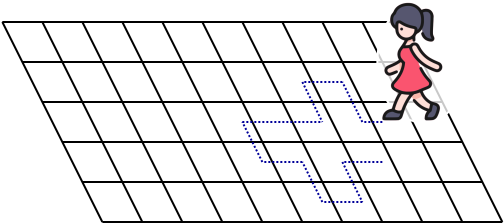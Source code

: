 <?xml version="1.0" encoding="UTF-8"?>
<dia:diagram xmlns:dia="http://www.lysator.liu.se/~alla/dia/">
  <dia:layer name="Background" visible="true" connectable="true" active="true">
    <dia:object type="Standard - Line" version="0" id="O0">
      <dia:attribute name="obj_pos">
        <dia:point val="4,4"/>
      </dia:attribute>
      <dia:attribute name="obj_bb">
        <dia:rectangle val="3.933,3.933;9.067,14.067"/>
      </dia:attribute>
      <dia:attribute name="conn_endpoints">
        <dia:point val="4,4"/>
        <dia:point val="9,14"/>
      </dia:attribute>
      <dia:attribute name="numcp">
        <dia:int val="1"/>
      </dia:attribute>
    </dia:object>
    <dia:object type="Standard - Line" version="0" id="O1">
      <dia:attribute name="obj_pos">
        <dia:point val="6,4"/>
      </dia:attribute>
      <dia:attribute name="obj_bb">
        <dia:rectangle val="5.933,3.933;11.067,14.067"/>
      </dia:attribute>
      <dia:attribute name="conn_endpoints">
        <dia:point val="6,4"/>
        <dia:point val="11,14"/>
      </dia:attribute>
      <dia:attribute name="numcp">
        <dia:int val="1"/>
      </dia:attribute>
    </dia:object>
    <dia:object type="Standard - Line" version="0" id="O2">
      <dia:attribute name="obj_pos">
        <dia:point val="9,14"/>
      </dia:attribute>
      <dia:attribute name="obj_bb">
        <dia:rectangle val="8.95,13.95;29.05,14.05"/>
      </dia:attribute>
      <dia:attribute name="conn_endpoints">
        <dia:point val="9,14"/>
        <dia:point val="29,14"/>
      </dia:attribute>
      <dia:attribute name="numcp">
        <dia:int val="1"/>
      </dia:attribute>
    </dia:object>
    <dia:object type="Standard - Line" version="0" id="O3">
      <dia:attribute name="obj_pos">
        <dia:point val="8,4"/>
      </dia:attribute>
      <dia:attribute name="obj_bb">
        <dia:rectangle val="7.933,3.933;13.067,14.067"/>
      </dia:attribute>
      <dia:attribute name="conn_endpoints">
        <dia:point val="8,4"/>
        <dia:point val="13,14"/>
      </dia:attribute>
      <dia:attribute name="numcp">
        <dia:int val="1"/>
      </dia:attribute>
    </dia:object>
    <dia:object type="Standard - Line" version="0" id="O4">
      <dia:attribute name="obj_pos">
        <dia:point val="10,4"/>
      </dia:attribute>
      <dia:attribute name="obj_bb">
        <dia:rectangle val="9.933,3.933;15.067,14.067"/>
      </dia:attribute>
      <dia:attribute name="conn_endpoints">
        <dia:point val="10,4"/>
        <dia:point val="15,14"/>
      </dia:attribute>
      <dia:attribute name="numcp">
        <dia:int val="1"/>
      </dia:attribute>
    </dia:object>
    <dia:object type="Standard - Line" version="0" id="O5">
      <dia:attribute name="obj_pos">
        <dia:point val="8,12"/>
      </dia:attribute>
      <dia:attribute name="obj_bb">
        <dia:rectangle val="7.95,11.95;28.05,12.05"/>
      </dia:attribute>
      <dia:attribute name="conn_endpoints">
        <dia:point val="8,12"/>
        <dia:point val="28,12"/>
      </dia:attribute>
      <dia:attribute name="numcp">
        <dia:int val="1"/>
      </dia:attribute>
    </dia:object>
    <dia:object type="Standard - Line" version="0" id="O6">
      <dia:attribute name="obj_pos">
        <dia:point val="7,10"/>
      </dia:attribute>
      <dia:attribute name="obj_bb">
        <dia:rectangle val="6.95,9.95;27.05,10.05"/>
      </dia:attribute>
      <dia:attribute name="conn_endpoints">
        <dia:point val="7,10"/>
        <dia:point val="27,10"/>
      </dia:attribute>
      <dia:attribute name="numcp">
        <dia:int val="1"/>
      </dia:attribute>
    </dia:object>
    <dia:object type="Standard - Line" version="0" id="O7">
      <dia:attribute name="obj_pos">
        <dia:point val="6,8"/>
      </dia:attribute>
      <dia:attribute name="obj_bb">
        <dia:rectangle val="5.95,7.95;26.05,8.05"/>
      </dia:attribute>
      <dia:attribute name="conn_endpoints">
        <dia:point val="6,8"/>
        <dia:point val="26,8"/>
      </dia:attribute>
      <dia:attribute name="numcp">
        <dia:int val="1"/>
      </dia:attribute>
    </dia:object>
    <dia:object type="Standard - Line" version="0" id="O8">
      <dia:attribute name="obj_pos">
        <dia:point val="5,6"/>
      </dia:attribute>
      <dia:attribute name="obj_bb">
        <dia:rectangle val="4.95,5.95;25.05,6.05"/>
      </dia:attribute>
      <dia:attribute name="conn_endpoints">
        <dia:point val="5,6"/>
        <dia:point val="25,6"/>
      </dia:attribute>
      <dia:attribute name="numcp">
        <dia:int val="1"/>
      </dia:attribute>
    </dia:object>
    <dia:object type="Standard - Line" version="0" id="O9">
      <dia:attribute name="obj_pos">
        <dia:point val="4,4"/>
      </dia:attribute>
      <dia:attribute name="obj_bb">
        <dia:rectangle val="3.95,3.95;24.05,4.05"/>
      </dia:attribute>
      <dia:attribute name="conn_endpoints">
        <dia:point val="4,4"/>
        <dia:point val="24,4"/>
      </dia:attribute>
      <dia:attribute name="numcp">
        <dia:int val="1"/>
      </dia:attribute>
    </dia:object>
    <dia:object type="Standard - Line" version="0" id="O10">
      <dia:attribute name="obj_pos">
        <dia:point val="12,4"/>
      </dia:attribute>
      <dia:attribute name="obj_bb">
        <dia:rectangle val="11.933,3.933;17.067,14.067"/>
      </dia:attribute>
      <dia:attribute name="conn_endpoints">
        <dia:point val="12,4"/>
        <dia:point val="17,14"/>
      </dia:attribute>
      <dia:attribute name="numcp">
        <dia:int val="1"/>
      </dia:attribute>
    </dia:object>
    <dia:object type="Standard - Line" version="0" id="O11">
      <dia:attribute name="obj_pos">
        <dia:point val="14,4"/>
      </dia:attribute>
      <dia:attribute name="obj_bb">
        <dia:rectangle val="13.933,3.933;19.067,14.067"/>
      </dia:attribute>
      <dia:attribute name="conn_endpoints">
        <dia:point val="14,4"/>
        <dia:point val="19,14"/>
      </dia:attribute>
      <dia:attribute name="numcp">
        <dia:int val="1"/>
      </dia:attribute>
    </dia:object>
    <dia:object type="Standard - Line" version="0" id="O12">
      <dia:attribute name="obj_pos">
        <dia:point val="16,4"/>
      </dia:attribute>
      <dia:attribute name="obj_bb">
        <dia:rectangle val="15.933,3.933;21.067,14.067"/>
      </dia:attribute>
      <dia:attribute name="conn_endpoints">
        <dia:point val="16,4"/>
        <dia:point val="21,14"/>
      </dia:attribute>
      <dia:attribute name="numcp">
        <dia:int val="1"/>
      </dia:attribute>
    </dia:object>
    <dia:object type="Standard - Line" version="0" id="O13">
      <dia:attribute name="obj_pos">
        <dia:point val="18,4"/>
      </dia:attribute>
      <dia:attribute name="obj_bb">
        <dia:rectangle val="17.933,3.933;23.067,14.067"/>
      </dia:attribute>
      <dia:attribute name="conn_endpoints">
        <dia:point val="18,4"/>
        <dia:point val="23,14"/>
      </dia:attribute>
      <dia:attribute name="numcp">
        <dia:int val="1"/>
      </dia:attribute>
    </dia:object>
    <dia:object type="Standard - Line" version="0" id="O14">
      <dia:attribute name="obj_pos">
        <dia:point val="20,4"/>
      </dia:attribute>
      <dia:attribute name="obj_bb">
        <dia:rectangle val="19.933,3.933;25.067,14.067"/>
      </dia:attribute>
      <dia:attribute name="conn_endpoints">
        <dia:point val="20,4"/>
        <dia:point val="25,14"/>
      </dia:attribute>
      <dia:attribute name="numcp">
        <dia:int val="1"/>
      </dia:attribute>
    </dia:object>
    <dia:object type="Standard - Line" version="0" id="O15">
      <dia:attribute name="obj_pos">
        <dia:point val="22,4"/>
      </dia:attribute>
      <dia:attribute name="obj_bb">
        <dia:rectangle val="21.933,3.933;27.067,14.067"/>
      </dia:attribute>
      <dia:attribute name="conn_endpoints">
        <dia:point val="22,4"/>
        <dia:point val="27,14"/>
      </dia:attribute>
      <dia:attribute name="numcp">
        <dia:int val="1"/>
      </dia:attribute>
    </dia:object>
    <dia:object type="Standard - Line" version="0" id="O16">
      <dia:attribute name="obj_pos">
        <dia:point val="24,4"/>
      </dia:attribute>
      <dia:attribute name="obj_bb">
        <dia:rectangle val="23.933,3.933;29.067,14.067"/>
      </dia:attribute>
      <dia:attribute name="conn_endpoints">
        <dia:point val="24,4"/>
        <dia:point val="29,14"/>
      </dia:attribute>
      <dia:attribute name="numcp">
        <dia:int val="1"/>
      </dia:attribute>
    </dia:object>
    <dia:object type="Standard - Line" version="0" id="O17">
      <dia:attribute name="obj_pos">
        <dia:point val="23,9"/>
      </dia:attribute>
      <dia:attribute name="obj_bb">
        <dia:rectangle val="21.95,8.95;23.05,9.05"/>
      </dia:attribute>
      <dia:attribute name="conn_endpoints">
        <dia:point val="23,9"/>
        <dia:point val="22,9"/>
      </dia:attribute>
      <dia:attribute name="numcp">
        <dia:int val="1"/>
      </dia:attribute>
      <dia:attribute name="line_color">
        <dia:color val="#000099ff"/>
      </dia:attribute>
      <dia:attribute name="line_style">
        <dia:enum val="4"/>
      </dia:attribute>
    </dia:object>
    <dia:object type="Standard - Line" version="0" id="O18">
      <dia:attribute name="obj_pos">
        <dia:point val="22,9"/>
      </dia:attribute>
      <dia:attribute name="obj_bb">
        <dia:rectangle val="20.933,6.933;22.067,9.067"/>
      </dia:attribute>
      <dia:attribute name="conn_endpoints">
        <dia:point val="22,9"/>
        <dia:point val="21,7"/>
      </dia:attribute>
      <dia:attribute name="numcp">
        <dia:int val="1"/>
      </dia:attribute>
      <dia:attribute name="line_color">
        <dia:color val="#000099ff"/>
      </dia:attribute>
      <dia:attribute name="line_style">
        <dia:enum val="4"/>
      </dia:attribute>
    </dia:object>
    <dia:object type="Standard - Line" version="0" id="O19">
      <dia:attribute name="obj_pos">
        <dia:point val="21,7"/>
      </dia:attribute>
      <dia:attribute name="obj_bb">
        <dia:rectangle val="18.95,6.95;21.05,7.05"/>
      </dia:attribute>
      <dia:attribute name="conn_endpoints">
        <dia:point val="21,7"/>
        <dia:point val="19,7"/>
      </dia:attribute>
      <dia:attribute name="numcp">
        <dia:int val="1"/>
      </dia:attribute>
      <dia:attribute name="line_color">
        <dia:color val="#000099ff"/>
      </dia:attribute>
      <dia:attribute name="line_style">
        <dia:enum val="4"/>
      </dia:attribute>
    </dia:object>
    <dia:object type="Standard - Line" version="0" id="O20">
      <dia:attribute name="obj_pos">
        <dia:point val="19,7"/>
      </dia:attribute>
      <dia:attribute name="obj_bb">
        <dia:rectangle val="18.933,6.933;20.067,9.067"/>
      </dia:attribute>
      <dia:attribute name="conn_endpoints">
        <dia:point val="19,7"/>
        <dia:point val="20,9"/>
      </dia:attribute>
      <dia:attribute name="numcp">
        <dia:int val="1"/>
      </dia:attribute>
      <dia:attribute name="line_color">
        <dia:color val="#000099ff"/>
      </dia:attribute>
      <dia:attribute name="line_style">
        <dia:enum val="4"/>
      </dia:attribute>
    </dia:object>
    <dia:object type="Standard - Line" version="0" id="O21">
      <dia:attribute name="obj_pos">
        <dia:point val="16,9"/>
      </dia:attribute>
      <dia:attribute name="obj_bb">
        <dia:rectangle val="15.95,8.95;20.05,9.05"/>
      </dia:attribute>
      <dia:attribute name="conn_endpoints">
        <dia:point val="16,9"/>
        <dia:point val="20,9"/>
      </dia:attribute>
      <dia:attribute name="numcp">
        <dia:int val="1"/>
      </dia:attribute>
      <dia:attribute name="line_color">
        <dia:color val="#000099ff"/>
      </dia:attribute>
      <dia:attribute name="line_style">
        <dia:enum val="4"/>
      </dia:attribute>
    </dia:object>
    <dia:object type="Standard - Line" version="0" id="O22">
      <dia:attribute name="obj_pos">
        <dia:point val="17,11"/>
      </dia:attribute>
      <dia:attribute name="obj_bb">
        <dia:rectangle val="15.933,8.933;17.067,11.067"/>
      </dia:attribute>
      <dia:attribute name="conn_endpoints">
        <dia:point val="17,11"/>
        <dia:point val="16,9"/>
      </dia:attribute>
      <dia:attribute name="numcp">
        <dia:int val="1"/>
      </dia:attribute>
      <dia:attribute name="line_color">
        <dia:color val="#000099ff"/>
      </dia:attribute>
      <dia:attribute name="line_style">
        <dia:enum val="4"/>
      </dia:attribute>
    </dia:object>
    <dia:object type="Standard - Line" version="0" id="O23">
      <dia:attribute name="obj_pos">
        <dia:point val="19,11"/>
      </dia:attribute>
      <dia:attribute name="obj_bb">
        <dia:rectangle val="16.95,10.95;19.05,11.05"/>
      </dia:attribute>
      <dia:attribute name="conn_endpoints">
        <dia:point val="19,11"/>
        <dia:point val="17,11"/>
      </dia:attribute>
      <dia:attribute name="numcp">
        <dia:int val="1"/>
      </dia:attribute>
      <dia:attribute name="line_color">
        <dia:color val="#000099ff"/>
      </dia:attribute>
      <dia:attribute name="line_style">
        <dia:enum val="4"/>
      </dia:attribute>
    </dia:object>
    <dia:object type="Standard - Line" version="0" id="O24">
      <dia:attribute name="obj_pos">
        <dia:point val="20,13"/>
      </dia:attribute>
      <dia:attribute name="obj_bb">
        <dia:rectangle val="18.933,10.933;20.067,13.067"/>
      </dia:attribute>
      <dia:attribute name="conn_endpoints">
        <dia:point val="20,13"/>
        <dia:point val="19,11"/>
      </dia:attribute>
      <dia:attribute name="numcp">
        <dia:int val="1"/>
      </dia:attribute>
      <dia:attribute name="line_color">
        <dia:color val="#000099ff"/>
      </dia:attribute>
      <dia:attribute name="line_style">
        <dia:enum val="4"/>
      </dia:attribute>
    </dia:object>
    <dia:object type="Standard - Line" version="0" id="O25">
      <dia:attribute name="obj_pos">
        <dia:point val="22,13"/>
      </dia:attribute>
      <dia:attribute name="obj_bb">
        <dia:rectangle val="19.95,12.95;22.05,13.05"/>
      </dia:attribute>
      <dia:attribute name="conn_endpoints">
        <dia:point val="22,13"/>
        <dia:point val="20,13"/>
      </dia:attribute>
      <dia:attribute name="numcp">
        <dia:int val="1"/>
      </dia:attribute>
      <dia:attribute name="line_color">
        <dia:color val="#000099ff"/>
      </dia:attribute>
      <dia:attribute name="line_style">
        <dia:enum val="4"/>
      </dia:attribute>
    </dia:object>
    <dia:object type="Standard - Line" version="0" id="O26">
      <dia:attribute name="obj_pos">
        <dia:point val="21,11"/>
      </dia:attribute>
      <dia:attribute name="obj_bb">
        <dia:rectangle val="20.933,10.933;22.067,13.067"/>
      </dia:attribute>
      <dia:attribute name="conn_endpoints">
        <dia:point val="21,11"/>
        <dia:point val="22,13"/>
      </dia:attribute>
      <dia:attribute name="numcp">
        <dia:int val="1"/>
      </dia:attribute>
      <dia:attribute name="line_color">
        <dia:color val="#000099ff"/>
      </dia:attribute>
      <dia:attribute name="line_style">
        <dia:enum val="4"/>
      </dia:attribute>
    </dia:object>
    <dia:object type="Standard - Line" version="0" id="O27">
      <dia:attribute name="obj_pos">
        <dia:point val="23,11"/>
      </dia:attribute>
      <dia:attribute name="obj_bb">
        <dia:rectangle val="20.95,10.95;23.05,11.05"/>
      </dia:attribute>
      <dia:attribute name="conn_endpoints">
        <dia:point val="23,11"/>
        <dia:point val="21,11"/>
      </dia:attribute>
      <dia:attribute name="numcp">
        <dia:int val="1"/>
      </dia:attribute>
      <dia:attribute name="line_color">
        <dia:color val="#000099ff"/>
      </dia:attribute>
      <dia:attribute name="line_style">
        <dia:enum val="4"/>
      </dia:attribute>
    </dia:object>
    <dia:object type="Standard - Beziergon" version="0" id="O28">
      <dia:attribute name="obj_pos">
        <dia:point val="25,3"/>
      </dia:attribute>
      <dia:attribute name="obj_bb">
        <dia:rectangle val="22.7,2.95;27.3,9.05"/>
      </dia:attribute>
      <dia:attribute name="bez_points">
        <dia:point val="25,3"/>
        <dia:point val="28,3"/>
        <dia:point val="28,9"/>
        <dia:point val="25,9"/>
        <dia:point val="22,9"/>
        <dia:point val="22,3"/>
      </dia:attribute>
      <dia:attribute name="corner_types">
        <dia:enum val="0"/>
        <dia:enum val="0"/>
        <dia:enum val="0"/>
      </dia:attribute>
      <dia:attribute name="line_color">
        <dia:color val="#ffffffff"/>
      </dia:attribute>
      <dia:attribute name="inner_color">
        <dia:color val="#ffffffc8"/>
      </dia:attribute>
      <dia:attribute name="show_background">
        <dia:boolean val="true"/>
      </dia:attribute>
    </dia:object>
    <dia:object type="Standard - Image" version="0" id="O29">
      <dia:attribute name="obj_pos">
        <dia:point val="23,3.04"/>
      </dia:attribute>
      <dia:attribute name="obj_bb">
        <dia:rectangle val="23,3.04;26,8.92"/>
      </dia:attribute>
      <dia:attribute name="elem_corner">
        <dia:point val="23,3.04"/>
      </dia:attribute>
      <dia:attribute name="elem_width">
        <dia:real val="3"/>
      </dia:attribute>
      <dia:attribute name="elem_height">
        <dia:real val="5.88"/>
      </dia:attribute>
      <dia:attribute name="draw_border">
        <dia:boolean val="false"/>
      </dia:attribute>
      <dia:attribute name="keep_aspect">
        <dia:boolean val="true"/>
      </dia:attribute>
      <dia:attribute name="file">
        <dia:string>##</dia:string>
      </dia:attribute>
      <dia:attribute name="inline_data">
        <dia:boolean val="true"/>
      </dia:attribute>
      <dia:attribute name="pixbuf">
        <dia:composite type="pixbuf">
          <dia:attribute name="data">
            <dia:data>iVBORw0KGgoAAAANSUhEUgAAAOEAAAG5CAYAAAB4GVNUAAAABHNCSVQICAgIfAhkiAAAIABJREFU
eJzsnWd8FNXex39nZraX9E5IgdBCr1KliDRRFAt67d6rXq/Yrsq1UfTaFWyI2FERQRSRKr2EEggJ
LSG9kd6z2WzfOc8L5D6KlDPJbnaT7Pfz8YVkZs8/2fnNKf9G4MMt0P37A2pF0/UNZvMYs83Zw2Kz
RZnrmwLNZrvKarYJDoeTc9gpcYoUlFLwPAcAkMl4qlDLnWq92qbWKps0WlW5SibL9dOpdgeFhf5M
4vtVevhX8+FiiKcNaO9QSvnm4wcmVtfU3VeaVzEuK7c47FRBEV9W30Bqmgww2sww261wiE6IoghR
dEAUnaCU/uWzOI4HIQSEcCCEgOM4yAU5tHIV/JVahOh1iA0NoQN7Jdi69YjKDAgJ/jaqZ8gnJHxA
swd+dR8uwidCidCUFJmR2GfmZec/c/RoxuBtqany3KoyNJiMsNosoFRsEzsEQQadUou4kHBMTOzv
HDdy8ImuvaLmho2adLBNDPDhMnwiZICmp2sra8ufO56c/sjPe5L8jxbmoNZQD7vD5mnT/odcJkd4
QBiu7tGXTh01KL/v8L43h46ecNzTdvm4Mj4RXgJaUKCsrzz7ZPLetHlr9xzwSy7MRL2hDqLo9LRp
l4WAQK5QICooCtMSB4iTxw5eP9xPdwu59VbvNrwT4xPhBdC8lK5phzLW/bRx/6Ct6amkurEGdrv3
zHhS4HkeWo0eo+L7Y87YUQWjRnYbpZ0wo8LTdvn4Mz4R/k7zseTrDu07suLrLbsCjxZmwmg0QGyj
/V1boFZp0K9rIu4ZM7J6yqT+g9UTppd42iYf5+j0IjQf2Ttuz87UDUs3/6bPKMmBxWq+6MllR4AQ
AqVCjYFxffGPiWPPTr396n6k29BGT9vV2em0IqQnT8YnJR1KWvzD+oi0ojOw2iyeNqnNIIRAr/PH
NX2uwj0zxu0cOrDvNDJ0qN3TdnVWOp0I6e7dQnZd7bal3/46YfPpwzCZjB125rsSPM8jLDgKD4ya
KN50z7U3hI+YsNHTNnVGOpUIaw/vvHbjT/s3vbt5nVBTX91pxXchCrkSI3sOw9xZk9NHTh4/hCQk
WD1tU2eiU4iQUsqn/7Bq94Llq8Ym5x6H0+lok3EJIeA5HhzHQZDJIRPkEGRyKOQqcJzwe1QMD57n
IYoiHA47nE4bHA4HHA4rbDYr7HYrRFGE8xJRNq60NTIsFk9NnuGY+bfxg3QDRp9222A+/kSHF6Hp
+MGoLeuSches+U5Z11jjtgeZ53gIggCFQg2Nxg96fQjUGj8o5GoIMgUIaemfmsJmM8NqMaGxsRIG
Qw1MJgNsdhucTte7/tQqLW4eMgn3337tv3vedNNilw/g4y90aBGWb9swfelXGzZ+e3Absdlcu8Li
eR4yQQaNxg8BAWHQ60OhUuvBcYJLx7koFLBYmlBfX46amrNobjbA4XCAwjUvGI7jMLznMMy788bN
V91/zwyXfKiPS9JhRZi3eeMbz7+zfN6BrDQ4XRDlQkAgyAQo5Uro/YIREBAJnT4EgiB3gbWtw263
oK62FJWV+TA2G1w2Q3aL7oGFt96cc83Tc3u45AN9XJQOKcL0Nat+fuzd5TdmFGe1+rN4nodSoYRG
rUdwSFf4+YdDEBQusNI9mJobUFqWibraCthcEOkTHBiO/946p/KGBfPCXWCej4vQ4UR48tvvt/39
nfcmn60626rPEXgBKqUKAYHhCArqCo02sBX7urbHZjOjrDQTlZXFsNlbtxTXavzwyq13Nsx57cUA
F5nn4w+0n6eKgeOrvt/yj9eXTC2pbnlEFiEEapUaQUGRCA3tBpVa70IL2x6rtRklxadRVVMKh6Pl
p8IqpQYv33xX451vL/B3oXk+0IFEmLF27Rf3vfzW/cXVLZ8BlUolggJCER7ZC2p1x3rWmpvrkJ+f
BoOhHqLYsphYpUKN1267u+72NxcEudi8Tk2HEGH+1s2P/v2lNz88U5Ldovs5joNOq0d0dCICAqI6
yF/lr1AqorwsCyUl2bC28LRYqVTjnbsfrJi9aF6Ei83rtLT7x608aWvi0wuXnd6VfqRF98tlcoSF
RqNLdF8IMu89cHElzc31yMs5CoOxsUV+U53GD0sfeSx/8lOPdHODeZ0OztMGtAa6e7fwzZebTuw5
k9Ki+1VKFRIShiA2fkinESAAaDQBSOw7AeHhXcHzvOT7m5ob8cSnH8cf/nLFUTeY1+lo1zPh5reX
lDz84XtRLUm69dcHoFvCcKjVfm6wrH1AKUVpaQZKSrJht0tPooiPiMM3r774Q7dp029nHrMwI8Ip
csOoxTy8JLNo3OmM7B5lNfU6q9UmM1lthADEX60RAwP09oiw4Ca/UP8iXVhAik4h+yVwxNU7CSEd
J8nzd9qtCHN3bHv1lsfnPV9RJy1RnBCCoKAwJCSM8Gp/X1tSU12I/PwTLdonjk8cgaVvPPtG4NBR
z13s5zQnR1FvqLw3+0TOv3/auqdbSn4OV95Qh2aLCQ7n5YXPcRxkMgXUCjUi/YIxMCYOV/Xt5eja
Kyo1QO/3RMK0mYckG+yFtEsR0sKMiEfnvlL2c8oeSfcRQhASHIGEhKvA8W0QXtaOqK05i7y8VMlC
5Hke94+/Di8uePRf8oS+H5//97rk/dedTslY/t2WnREHc9JJvbGhxaeyfx5PQIBfEAZ3ScDU4QNt
/Yf1eifx+tkvtPqDPUi7FOGu9z8uv/fdN8OlLEPPCTASPXqOBCHteivsNupqS5Cbe0yyEFVKNRbf
9086867r/pW+/fC1B1MzZ/6QepjPryhwW30eQgjkMjniIuJx++iRzmumjnwyfvJ1H7plMDfT7kTY
kHr45psemvejVHdEYGAoevce0zYB1u2Y2ppi5OWlSRZicGAYuofFILe6BPV1lS6J12VFIVegW0Qc
nrzlxvqJk8b1Uw8cWNpmg7uAdiVCmpIiW7t+h/GJLz+SSyk9qNXq0a/fRK8Itm4PlJedQWHRmVZF
2LQ1BARarQ63DB1H/zn39oe7jJr4qadtYqVdrcvqifXJJRt/lSRAhVyB3r1G+wQogYjIXggL7QqO
az+PBwVFk9GAb5N+I/+a9+bygt2/rfK0Tay0m78y3b1b+O2nPa8VVRUz38NxHOLi+0Op0rnRso4I
QWzcQAT4B7eroHUAsDvsSMk/jfueeWVO9pYNeyilXv+Me72B56nQKx76fMd2XsosGBIciZCQODda
1XHhOAFxcYOgVCo9bYpkRFFEdlk+7nvh1asLd27Z6Wl7rkS7EWHy9iNv5VQUMF+vVKoQGzvQjRZ1
fFRqP3SN7gOZIPO0KZKhlKKgohgPv/jW+IZjh5d62p7L0S5EeHrj2ns+Wb9BzXrczREO0V16Qa5Q
u9myjk9IaDwCg8LcPg7HceD5c0WvXLUEppTiVHE2/rPovUes6Wk3uORD3UC7OK9PScn+9ExpLvP1
KpUaIaG+ZagrIIQgOrovDI21MFvMLvlMQRAgCAJkvAwyuQwymRIc4cDxwrnejaIIu8MKh90Oh9MB
m83W4ho6lFJsTE3C0FU9fqbFmdGka68yl/wSLsTrRXj0px+WP/bKYjlrqQaOcIiK6gHeFxHjMlQq
PcLDY1FUnNXiqBeZIINSqYS//+9FsVQ6KJSay/ptnU4brFYzzKZGGJtqUV1T0qIXgdPpxDs/rOYm
Txm7k1LalxDiVR2qvProK+OnlTErNyQVrNi+gbA6f1VKNQYNngKeb3/7GG/GYbfi9OndaDIaJN8b
GBCCyMge8PMPa1WwhCg6UFVZgKLidNhs0iNxpvS/Cl988vojfFyvZS02wg149Z4wv8qQtnrfdmYB
AkBQYIRPgG5AkCkQEZEAnpOW+hQcFInEvhMQEBjV6mgljhMQHpGAIYOnw99PenL/zvQUpBxKeY/m
5HhVzRKvFeGJDT+vePvz7wKazezt2GWCDMGhXd1oVecmOKQr1Cpph10ymeuDJASZHP36T0JoSLSk
+xxOB15e+pVc5C2PutyoVuCVIszftuWWDz9ZfXdueaGk+9QqDbTaYLfY5APgeRnCwuLASQiAN5mk
L19Z6dlrJEKCoyTdc7I4B5mpmc9TSqVnM7sJrxNhTdbBqLVrtq3eeuKgpCadhBCEhsW0uwiP9kZQ
SAwUSvY8TIvFBOcV8gZbQ89eo6BRs0dEORx2vL78W40j/8wEtxklEa8T4Y7v9uQt27GeSG3aolFp
EBgkbXniQzpyuQpBgew1nhxOO5qNdW6zhxCCPoljIAjs+82jBVloqKl93G1GScSrRJj0zff7X/nx
e4XFKu0YWuAFhIbFQi73OefbgqDgrswPvdPpRH29tOoHUlEqdYgIj2e+3mgyYtdvB651o0mS8BoR
nvnt1+teX/7lmLrGWsn3+vkFICy8uxus8nExtNpgqJTsL7zGhgrARc1qLkVUl15QKNjiXEUq4sfd
e+W0IN0rSvt7hQgppWTTlqSfTxRlSr5Xp9EhJmagL1WpDeE4DgEB7EtSq80Ki9noRosAmUyJkCD2
Q5qcyjJUV9ZMd6NJzHiFCHeuWfX5F1s2yKR2E1Kr1OieMBwara9FQlsTFNwFAmNUksPpgMnU6GaL
gKCQLszL5EaTATlp2V7hqvC4CFNSUmRrf9x4n0FiJIZGrUWfxHHQ6nwV2T2BRh0AmYwtKMLhcMBs
bnCzReeWyQo528mtw2FH2smcPm42iQmPi7A2O331ruNHiZSYRLVKg/79J0Gl8qrAh04F4Thotez9
Ogwt2OtLheN4aBjryIqiiPTyGq/Yw3hUhJRSsmXLnlnNZhPzPTJBhr79xneqitneir8/+7mGxdoM
KsHv21K0ukCm6yilyG1qJGvuetTj6TYeFeHp/Tse3ZeaxjwLEkKQ0GMYFAqNmy3zwYJeH8IcS2q3
22G3WdxsEaBW65kDNixWE2ot/FNuNumKeFSEZ05kLqptqme+PsA/FEFBXdxokQ8pKFU65l4WTqcT
Nrtr8hEvBy/ImQtU2WwWODiO3cHoJjwmQlqYGXcw6ViA3cEW0sTzPBJ6DHOzVT6kwHE85Aq2bYFI
xTaZCTmOZ45tFUUHZALHvhdyEx4TYa2h4cFjOVnMrbkC/EN9ETFeiEqpZbpOFEVYLO71FQLntiys
y1GHww45jyY3m3RFPCbCyrLq2ysNbDGFhBBERfV0s0U+WoJWgo/WYmVPS2spRMIjTakIuSDvnDMh
pZQUnSiINjPGiCrkCmh1vhQlb0SjCWSeeawSY4JbhISZUKQi1Bpl5xQhik/5p2cVc07GMut6v6B2
VQ26M6FQqtlPSNtgTygllY0QAo1K6f5QnivgmSebKsNPl5cyVc8iIPDTh7aBUT5agiAoQDjGPZgb
8wr/Hwn5pBSQK2XuTfFgwCMidDbV9jvbxPYC4gUearUvMsZbEQQZ80woSswRbQmESJgNCaDXKjze
wckjIsxJybm+ycp2UiYTZJDJ218p9s4CxwnMWwWpAfotQRRF5hN3jhAEd9GcdbNJV7bDE4NWlFcP
YN2kcxzna2vt5QiMxZxEKro/dI1RgADAgUPXYaOr3GgNox0ewGiwBrOWtOc5HjzvFXG2Pi6BnPEl
SSkFdUHL7MshUpG5UjdPOEBp83ghYI+I0GCyqkWRbX/A8bzvZNTLYZ0JQQEK94qQUifzclTGC4BN
2TlFaLQ65KyFnFhjE314DtYwMUppi8vos0JF9uWonOcBu939qR1XwCMiNNntAuuXwRGfCL0dwvgd
UVC37wkpZT+YkfM8oDd2zpmQl1A8lki41odnkOIglzJTtQQpIlQJcqDZr5OKkCPM30RL2mH5aFs4
nn056u4WRKKEPaFKJgdJSLC616Ir45H+YTwI+7ch4ciZ7eNEOBxWOB0OOJ0OUCqCF+RQKjW+WbeF
SPm7ubtCOqWUWYQaxjQsd+MZEfJwsn4VrtjIWyxNOFucAUNTLaxW8/8+kxACjnDgBR4KmQJ+fqEI
CIqEn18YvLxrnFfB6nZoixYFVIKzXiuhnL878YgI1XK5neN4Fcu1ooS2aBdiMRuRm3sUDY01F/1i
KKUQIcLhdMBqtcJgNKCyqhg6nT+6dOkNvZ/720R3BKT2DHEnUton6JVqr9jreESEgX7qel6QMQWE
Ohj9iX+CApWVOcgvOAUHY6bGeWx2G2rrqtDU1IDgkEh0je7vC5u7AqwPPiEEoO4WIXuQuEap6Lwi
DArVZMvlihiWa8/v3ZjbX1OgsDANJaW5zMuSi2Gz21BeXoSG+ip07ZqIkNBY+JaoF8fBGP0ECuaM
i5Yi5YXgLSL0yElERHTYLhlj2Xqn6ITTyd4auaTkFMrK81slwPNQSmEym5CdfQzpp/fAYvF4JQSv
hHkJSNzvcpImQqXHHfWAh0QYFh60x0/BtCWEw+GA3c6WDNpQX4bS0jyXR+uLVERdfTWOH9+Bs8Wn
3R7/2N5wML4kOY5jX9G0ENYXNiEEOo3K/blVDHhEhDJBdzJaz1a92el0wsjQ385ut6C4+DRsrEuj
FmC321FYlIHjx7fB0Ojx4HuvQBSdzLPPufA2dy9H2V7ABAQ6jdp9D4sEPCJCMnSoqVeXKMoac1hX
e+W8y5rqQhib22a5aGw24NTpfUg/vQdms/vaQbcHHA4rsxuJY0z+bQ2sBzOEECjVco876gEPVlvr
3Te+iRfYvhSDof6yWdlOpwPVVcVtkjR6HlEUUVdfhbS07cjJOgyHwyteqm2O3WZhFqG7l6IA+0zI
cTwUGqX7y78x4DER9unfPVnJuC+02W2ori685M+bDFUwWzxTNMvpdKKiqhgpKZtRWJAGh8MrXq5t
ht3uXSIUKeNylCNQKtXuL4TKgMdEGBwSuiTSn72MYVlZziW/7CZDLfNekCMcggPDMDC+H7pFxkKl
VLnEgWy323C2JAfHUrYgP/9YpxGjzWaBkzGgQi5ne+m2BtHJGr3DQa2Xu79VFAMe8RMCQEC/ob9N
GjaU5pQWEpaIC5OpGXV1xQgOjv3LzxoNlczjBgWG490H7seIKaNhtVlxJj0b3/2wEbsyjqHZ1PrV
ic1uQ2lpHqoqixEaGo3IqF5QMlapbo+YzY3MM6FS6f5GPqwRVjzHQ6XTVLvZHCY8NhMSQsQZU6/O
UCrZ+4wXF2X8ZeNNRRFmCa3Vru93FSbMHA+NUoFAvR6jRw7Fx0vm4/sF8zEwLtFlScR2hx2lZflI
S92GjNN7zp2meoVr2LUYjewNfdRqnRstOZ80zCZCgeNBBbCVgHczHk0biI6LeHRILHt5e5O5GeVl
WX/6N4fTJmE5pET3iDCQC8plEI7DkDHD8Mtnb2HBLXcjKCDEZTGODqcDtfVVOHV6H9KOb0FFRQ4c
9o6xVBVFByyMe3FCCOQK9/YSkZJLKPAC5Lysc8+EABDSb+Sev8+ZZWLtfU4pRWlZ7p8aiziddub4
UJVSA43+0jOvoFLh/rl3Yft7b2LawDHMrZdZEEURRmMTcnLScCx1C7IyD6ChvsLt5R7cicVshJSu
WjLBvTG4ouhkzj8VeB4Cx7PvY9yIxxPoEvv1+E+PSKYwUgCAzWZDXm7K/954NquFPYlTpYOcIX0l
tHsslr/3EpY/+jhiw+OYa6iwYrPZUFVdivSMJKSlbkFRwXEYjbUuCbVrS0zmRuYXoCAIUCjdOxOK
IntCr5yXQ67wfOFfwAtEGDVy/If/vnuOVcperL6hGuXlmQAAC2MRYQCQK5SQqdnexkQQcM3sqdj2
6Zt4cuYt8NezNz5hRRRFmMzNKC7JxqmTe3E8bQuKCtPQZKhpF6FxDfUV7A+9TOH2+rFSRKiQCdDJ
leVuNYgRj4sQAEYPH/jAgJgezNdTSlFclImqynw0GdhPmRUKDVRaaUsidVAwnnz2QWx47zXcNGwC
tG46XHA4HTA2G1F8NgenTu/FsWObkJN9CHW1Z2Ftg5ZiUqFURGNjDfP1UlqotRRRdDIffikFGaCQ
e8XBjMdcFH/Eb/iYlanff/fWTc+/FGm1sgVr2x12lJSckbSnEgQ5ZIoWFBImBHE9e2DJ288h9fAx
vPP1j0jJT4fVanVLDRyn0wmz0wyz5SyqqkshCAKUCjX8/UPh5xcGtdrP7YccV8LU3Agb4wETIQRa
XaCbLQKohJlQJZMDPPWKtBivECEA9ImPHn/X2Guyvti5ibD+IU1mE1gPdYDfIzZaEb/ICTyGjhmO
b4f2x4GkI1j6/TqkFWbBarO6bT8niiJsNhtsNhsMTQ3gy/Ig8AIUCiV02kDo9EFQa/yhUunBcW33
dTY0VDDvB+UyOTSatpkJWbP8lXI50OwT4Z9QXnV1TvW+7e/uP5PxdFZpPtM9lFLm0zngXJSEK4p5
y5RKjL9mHEaNG4Hkg8ewbOUvSCnIgEmCv7KlOJ1OOJ1OWG1WGJoawVUUged5CDIBKpUOel0wdLog
qNR6KBTuc45X17D3UVEolG0mQub6MgoV0KePV6zzvUaEABAybvIzx1d9e+fNL74c3mxyfVgfx3Eu
PVyRyxUYO34URowcgqPJafhy9UYcyk2H0dTUZq4HkYoQHSLsDjvMZjPq6qrOiZIXIJcpoPMLQmBA
JLS6IMhkrnERmJobYDKxTSKEEAQERLRJJTspfkKdQkkJYS+96U68SoQAMCA+ou/zN82pXLDqa97h
6n52FIAbyivIFQqMHncVRo4ehoLcAny9agO2HjuKGkOtpJnaVfxxtmxqNqCioghymRxqlQ5h4bEI
DIpu1dK1oiKHOVtB4IXfq9e5HylNSHUq98exsuJ1IiQjrqk1HNgytqC88sCXuzcRl88onPtefhzP
o1vP7nhl4ZOYW1GJTZt248dd+5BTUQyL1ewxP6AoirBYLbBYLWgw1EKtykS3bkOh9wuR/llOB6pr
ypivl8sV0OqCJI/TEpwSXnj+WvfHsbLidSIEAP3oaYeMh3beX2No/OrXY0kuW9qJVARH26a3RWh4
GO57YA7uuOMGnMnIxo/rdmLn6TRUNVTD7rB7VJDG5iacOr0XcXH9EBnJHjYIAJVV+bDb2EtIhIXG
tkkKEwDYJZzW6tUar3HEeqUIAUA7ctLXFfu2RZpfs7+6/VSyS4Qoig4QN86EF0OhUmHgkAEYOGQA
/l1bi0P7U/Hztr1IKcpGo7FBcklGVyGKIvLzTwKUIDKKzUcrik6UlmQzu2XkMjmCQrq2xkxJMBd5
AoFOo/J4D4rzeK0IASB83LWvVSVtF+e/JXt9Y+qBVmfOU1GElKZAVqsVNaXVCAkPhpwx0uZyBAYF
YcasyZh+/SRUVVTg0N40bEpKxrGiHNQb6+Gw29u09walFAWFJ6HVBkLvd+XczrLSTFgsbB2WAcDP
P7hN07icooSao1qfCJkJHTP5jaqDu5sCPtZ99P2+7a0q5OQUHUwzakNFObbtTMHGpGOocDjgp9Lh
+m6xuO3BWZCrWh96RTgOYZGRmHV7JGbdPgO11dU4ujcVWw6m4EhhDmoaa9psDymKIrKyD2Ho0BmX
PcG0WU0oLctl74LL84iI6O4qM5lwMq4qCEegViu8JpXF60UIAKGjJixtSj14OjIkeNeSdWs4M2O/
+wuhonj5fDMq4nRqGu5f9DbKav9cTS3lpBxbT6dh2dvzoPd3rc8rKCQEU2+egqk3T4G5uQlZJ7Jx
+OBp7Mo4hayqEjQZG9xaRc5iMaO05Ay6RCde/AIK5OWlwGZjf271ugDodKEuspANKVXfZEo5W2hW
G9AuRAgAusGj9tLCjC7RESG5879aoa65RH+JyyGKTuAyb8vas8W4/YX/or6p8S8/s9tt2JtxBC/M
X4r3Fj8H1iJVUlFpdBg4aggGjhqCh0WKmooKnE7OQFp6Pg7lZyOvthwGYwOsEgossVBRWYDIqF4X
rYhWVZWHunr2Eo88zyMmtn+bNID5I6wJvYTjoNIoPVOU6CK0GxECAIntU07T0wMSundN/vfbnww8
WXRGkhCdTjucjos/uNTpxCcrN19UgH9kR3Ya9m3chwmzJkgxvWVwBMGRERh/YwTG3zgJT1IKQ30d
ck7mIiujCAczs5FRUYwKQy3MZiMcTkeLl7BWqwWGxkr4B0T+6d9NzQ0oKDwlSfD+fiHQ6djrB7kK
5pmQ4yBXKRrcbA4z7UqEAEASE20ABlUc2LP8sZeWPJiUeZT5wbPZbZcsBFRXV4ddx09e8TPMpiYk
Hy9oGxFeCCHQBwZhyPggDBk/AncAsJhMqKyuRmFmMTIyCpCceQZZlSWobKyFzca+4hJFEfX15X8S
odNpR3Z2MmyMLgng3CwYGzdAym/lMqTUl1GoBJ8IW0v46PEPnfxuVd+73yobVVVTyiREh8MKp+3i
b8vGZhMMDM5eSilqLvEZnkCpViMmJgYxMTG4espYPOQUUVVdiZLSKuzafhhf7tgEo5ktBLD5D/Vi
KKXIy0tBk/HyK4MLCQuLgVrtJ+keVyFlT0g43idCV9BvxNBpg6MTGnc2VDEdXDgddtjNFz9cCAwI
gJ9CjStleXIcj0hVC9Kh2giO5xAeHoHw8AgMHTIAtTYDftixjcm943Se6/shkylxtvgUqqulJZ6r
VGrExQ1qqemthjL6n3iOB89xXpFLCHhJUm9LIQkJhqviY5tlMhnT9Q6HHQ7zxWc7fz89RsVe+Uhd
o9Fj2oR+kuz0JIHhwcy1ciilsFiaUFGejZLSS9d5vRgc4TCm5wi8+rdrDF0Ze9i7GlZ7BZ6HDPCK
Ik9AOxchAPTqHp3BWlTW4bDDarn0jHnr1LHQai7fu/SmgSPQe5Tn3vZSsZutzKeUVpsVhYWnkJd/
UnJgRERoNJ64c0ZzjwE9+vcO9cBylIL5bEDGCZAJQoWbLWKm3YswMrHrbhVjUVm73QrLJWZCAOg7
bjCWz52LqKCIv9QfVSk1uG7QGCxc8C+4JCmxjWhubGaeIWx2GxoaaiS7PtRqLeZdf4M4aNTgviS+
T1FguF+bx2U6JXR0FngeCoXgFUWegHa+JwQATiY/FqTSgSWu3+G0w9iNZH3KAAAgAElEQVR8eUf/
1TMnYc+4wdi7JRm7UzORbzbDT6XDjO5dcOM/rgfaIC/OlRiNzW5tlCMIMtw/ajquv+O6QSSudyEA
aAPUVgBtmitEKXtWPc/xUMk59qxkN9PuRUhUwr5IvT9OMVwrOkWUN165lZnKLwBT50zF1DlTYbfZ
IQj8XwoGtxcMxma35TQSQnBtvzG4+6Hp0xW9+v3Pv6PVqBrRxiIURZG5yJOc50Gsom856irihk+o
iA9nC4+ioChuqAEY/UkAIJPL2q0AAaCqsdFtMahDuw3AE7dPeyZ6zJQtf/x3rV7d5g8468kocK4E
vpKr9x3MuJJe3eNE1sOHvKpSiBJiINszpmYjKhrccxI/JL4/Xn/szg/63XXXOxf+TJApSto2YO3c
oYyU6ttk1K0tC0B2Ax1ChOGxIfUyGZvvrtJQg4ZKr+iI5XZKi8rQxOiol8Lg+H54+ZHblyXe8rfH
L/bz5lqDus1TlillXo7yXray8S5rWoherzmuZyzKazI34eSRM262yDvYvGUfrC6c9QkhGBrfD/99
7N7XB//t3kcudZ2xoSnOZYMyImUm5No4sPxKdAgR+ilVX8QGhjNd63A4sO3YlWNE2zuiw44tKSku
2w8KvICbhk3Am0/f/8Sg2+54/lLXNZzcH1BR2RjrkkElIGVPSLzssfcua1pI7OTpP4zpncj0tFFK
sSvzOJqNXtEp2W2UFxYjX2LY2aVQKdV48oY59KF7Zlzb58Y571/qOlqWFXz4QEb5r0eOkuysAzh5
4jdkZuxHXa37vQEU7CKUcm1b0CFESAihY8cMYN4XVjXU4GBSiput8ixrf94Fk7l1tW05jkOXkC5Y
8sijhhtvHhXY76Y7tl/qWpqX3nX1l+vKn3r/Q8X+jGRUVpWi0dCI6tpy5OQeQ+nZjFbZckUkTPhO
L2u20yFECAAxsZE/RQSw1be02W345petXvdluApLQx2+2berxfcTEKhVGtwyYjK+WPDsphueedIv
bsKNl8w6oJRyKUdOnnzpyy+E+sZaXFgv1mazoaQ0Gw31bmyCJGGfJ3pZC7oOI8LIbrGLxvfqy3x9
cu5ppJ5kcfG3P35a9RuqG1rmBpPJZOjdNQFL/vmo9Zm5cyb3n33LdVe6pzwl6W8rVm/1u1zKlM1u
Q3HxKbe1fCOEAwGbEG0SigS3BR1GhCS6Z+mMcaMMCgVbVTST2YT3l62E3e5dX0hrMTc0YOm2rcwh
XOchhCDIPwiPTptNv1m84OOZTz+ujpowdQfLvYWnc59Jq7zy/rPJaEB9fYkku1ghhLAHqtvtoGUp
nm1r9Qc6jAgBYPD4wa/HhrJ3/T2ccxo7dia50aI2hlJ8smw1zlZLe9AFQUC/rj3w3evzM555+pGw
qNET/0UIYVZxVVF1pN155XxOURRRWpYjyTZWCOFAGFscmG0WNNdxCW4xpAV0KBFqePXSv40YQ1nb
pVmtVrzx+TeoqekYzvuctFP4ZNdmSW4JuUyOa/oPx8qPXn1/4KxbE0lCguR1rEanrBV4tpzOpqYG
mM2u70jGSViOWuw21JotV7nciBbSoURIevVqmjZzzIZgRp8hBUVhZQneeOsz5pqV3oqt2YhnP/ga
zYzdkoBzvr8xvQfigzeeXxg8dPQTLR07LDZonYYxnczpdKKiPLulQ10SXpAxz4QWuw02m2OIy41o
IR1KhAAQ1aPrw3cPu5pyjKFJTtGJX1L244eVv5wLfWqHUKcTS95dgWN57AdNHOHQLyYBi//77Fpd
vyGLWjO+zmBb2Ms/+C85mJeiuroEThcfjvC8jLlhrN1hQ2NpxWSXGtAKOpwISWyf8jvumfZDZEgX
5nssVjNeW/U99m7b6z7D3Mi6bzdi+a4NzNXGAMBP54dXnn64JtRou72148fdd59laHysVRDYlqRW
mxWlJZmtHfYvyAS2Mh5OpxOHDx/rSs+e9Yr+aB1OhAAQ2t3v749MmOKUMzrvAaCxqQFPf/wZTh4+
5kbLXAylOLR1H174/itJFbplggwPXTuTDh44YCyZMMEl6/BBQ7otDZTQaq2iIh92CSUZWVCq2Nud
7T52gnM6TeNdakAL6ZAiJJFDTbc9MPPOxK69mDfrAFBeU45/vv0RMo62j9jSo/uO4MH3P0BT85UT
lf9Iz6juuOW2Kd+QuJ4um476DRj43Jj4PuAYKw9YbVYUFKS6angAgE4XyOymOFNxFtaqyqdcakAL
6ZAiBAB132E/LLrvjgKNhi274jzFFcX4++tLcGxPsvfuEamIHeu24d7X30S9QVq+oFKhxIPTp4oR
AWEPutIkkphomz1uRLFKzT4b1dSUo77OdX5DldofrJX3DMZGbNuYNIlWnPB4t9AOK0IAGDpp2Oh/
XTODsh4YAL9n31cW4e/vLsGvKzeBurpldytx2B347ou1eHTZUjQ2SatfS0AwKLYfhozp++rvlcxd
ysjrJ8we3LU38/VO0Ym8vOOwWlwTTK9W+0MusG1BnKITy3fsJo5q2yVTstqKDi1CEtun/N4HZt06
PL6f5OYk1XVVeOabz/DmK5/C1CitCrW7aKipwbPPv4X5K7+CsVm6r02uUGBa3wE0fuL0+W4wD/Ju
vVIemX1drYYxtxMAzBYTcnKOuOS0VBDk8Pdn35dmluXiyI6Ul1o9cCvp0CIEAP9h49a+8cxDP4YH
sgV3/5Hm5iYs370et89diGN7kwHRM8tTKjqx57e9mPXPeVh7eJekFmV/JDAwAjHdI4pcbN6fuHrK
2Bsm9BoiaS/e0FiLvJwjLokrDQjqArmcbTa0Wi34dOtOXXPagWGtHrgVdHgRAkCPmbNuXfL4IxVa
CW/o89gddqTmncTdr7+Fl15cguqCorbbK1KK3OxczH3qv3jw7XeQV1bYqnZogf5h0Hfxe8+FFv4F
0r3XgccfuDnHT+/PfA+lFNW15SgoONZqIer1oWCtQwsAB3JP4sSp/B9aNWgr6RQiBIBxU6fGL7zv
PqtSLr3tNQVFY1M9vtm/BVOfeAGvL/wY5Vn5bhOjw+5AVmYOnntpMWY99ix+TdkPk7m51a20Q9T+
MIr0kjmBriJxQK9r7r96ChUE9oqaoiiivKIIuTnJkvydF8JxPMLC48AarNFsasL6TXvi969c6drO
rxJo93VHWSHR0eaG/fsjGuuN1W+s+ZZvSS1Op+hEZU0Zlu1ah1Up+zC6W1/cOmYERl07HAo/P0k5
bRdislhQVlmNY/tTsWn/YRwrzERTc5PkbIjLoRN41EGe5bIPvASkW2JxZUrSuwczM58+nHOc+T5R
FFFZXQK7w4qEhKsga8ELEwCCg2NQVpINo4ntwGfziWTMmjNlBYDrWzRgK/GuijdtQM3xg1ErVqwr
fn/tas4VRXEVcgUC/EIwpEs3jElIwPBBPRDTtzsUflqQi4RRWew2GM1WGJub0VjfhLL8EqSn5yEt
NweZlcWoM9TD7qbW2LNGTMeyX75ok++cUkqOrVlTdu+iV8NrJZb4JORcUnH3hKHQ61vWcrusNBP5
BaeYgtkJIfhw3n9ssx9/jC3kxsV0OhECQMGhLbG//Zqc+8b3K3iri6I2CAh4nodcroBKqYVepUWw
1g+BKg1UMgUUchlsdgcazc1otDSj3tSEBpMBJksz7HabW0vVn+eaAVfj260/tNl3TnNyQr777seK
BSs+58xW6WU+BV5AaGg0YmIHQGB0PZzHbrcgLfU35mpzUwZdha/efi6CJA5v88LFnWY5+kfiRk4r
rEvZHuSv15TM//wzbZOEzINLQUHhcDrgMDtgMjejtr4SBS6w1ZWYXRwmdiVIQkJ1TfKBycUlFTuX
b18veYZ3OB0oryhEXV05wsJjERoaD6VSy3SvTKZEcHAUSsvyma5PLypAWVXNCwDmSjLSBXRKEQJA
4NDJjZRSfUzX8KOPv/HekJLacreVi/cWzDYzaFmKmkQONbXVmMEjRu/K3bN1XnW94c21yTvglHjo
QimFxWpBcXEWKsoL4O8fjMDAKGi0QVCpLn/aHRHRAxUVRUxj1hobQUXnWEnGuYhOK0LgXJU2AEPL
D+1eMG/hewt2nj5GWnMy5+1Y7DbAqtIDaDMRAkD38VPfOvnbr90aTaYHt5060CI3C6UUVpsVlVWl
qKmtgFwmh0qlgb9/OLS6QKiUesjl6j9tsFRqPRRKFUwMBzQ2hx3UIbZsA9pKOrUIzxMxcsIimpf3
/Reffn38zR9/ULP2eG9vWO1WgPJ+ANp839N/yvUPndzws0xcSu/blX4YjlYkUTudTpidZpgtZtQ3
1EIQBPAcD0GQQa3SQaXWQSZTgeMIcx97ACCEeORgxifC3yHduuVQSnVTJ4/78NnX3//nvqzjpC0O
S1qDWq1DaEhXlJXnMkXR2Bw2AMQDbXTP0X/mTfef2LDW4veF9p+/pO5yySkwpRR2ux122AGrpUXh
fAAgF2QIUMnrW21QC/CJ8A/8XtzoXzTvzPs71u/YMf+b76KLq0tb5Tx2NRzHIdA/FDf0HY4ZVyXi
t2NFWFVXzihCOxzUefl+4G5mwMybH0n/9aczARrNB98e3AKzpU1XxpckQOsHQSY/4YmxfSK8CKRb
72wAXWl2+oj1P2za8t6GjQH5lUVu89+xoFCoEBsRjzkDhuHaMT0QEXQuNKuq3oQ1x9i+RqfTCeLB
mfA8idfP/jBj64YDXUMDj3ywYxNfVcPSZ9m9jO3ZB5xC+a4nxvaJ8DKQHonJAAJp5vEJO37Z++O3
u/cHpRRlwmBsaBO/3vlZb3R8P8wYnIjRQ7pCJftzWlZYl0AIrBUECAU4SA+gdQN9ps5MTV+zRt01
Oix72cYdMUeyj7bJ3/RiKORK3HPdpAbZoFEHPTG+T4QMkF4DdwMIpgVHws8cLfzm0KHTEzekpvBn
ygvQbGpy6cMj8AK0Gj36RMTihmHDMGJwDKL9NZeMqggI1kCvUIMlJkUgHCB6T1+wxFtvtQGIzVi3
6oG9O3t9+snurVx1fWWbuooIIRjbYyD69u1+Q5sNegE+EUqAxA2vAHAtAFQnbRpaWta4OPXImeE/
HTykyKosgtliatHxu1qlQZA+GP2jYjB58AAMGdQVESo5U3R9sJxHjH8Q8hgS1HUqNcCL0jKB24A+
N97+BV248KtB8+buXLfh8PhfTuyHQWLCcksJCgjF47fPTJYNv3pfmwx4EXwibCEhY2akABgHALQw
IyJ5Y9LRJ775LqqkLJ95ZhR4AbFdeuCRCRMwcngsQpVyyXGEap7D1b17Y9+Zo39pxHIhfWJiwFOS
JnGINoEsXCgCmFC/bp3/7Ouu2rVm4/6Bm08eJQ1N9ZJ6D0pBrdJg0Zy/mYfef79HCwH7ROgCSGyf
8oKffrAbJewVOY5DdFQ8Xp1zI4b1bJ2PeEz/aATsCUP1ZfoRyuUK3DLjmkoS17uwVYO5mYAbb2wA
MJimpKjvP5uzeveO49N/OnKIK6gphcWFJ6kalRYL77jXftXAXsEu+9AW4hOhC6CFJ+Kefvq92PoG
9nL6ep0f/j15cssEyHHgdHpwai2IUo2ECAtu7jcKXx7YAKv1r/GhHMfhmr7D0bVL4CTpg3kGMnSo
CcBMAKhN2n5rbl7ZOzt2H+2yI/0kKW2ogslsbNFenOd49IyKx4sP3VsaetWI+Eg31NqRik+ELiD9
QPrWjScPM+f+CYKAGX1HYtroHpLG4ZRKcH5B4PR+APf/p6RErsATT96JBqsFvx7fg+Y/OKwFXsC1
/Ubhzhun3Jsw9eZ0SQN6CUFjJq8BsIZSSh47uu/Gypr6p3JO5A/Ze/yUIrWwgFQY6mC0NMPuOJeN
8seDHUIIOI6HVqVBfEgk7p021TpkVN8nu02avsxzv9Gf8ZqTsvaKOSVpzCMvvL9/60n27k4xEfH4
8dmHEOx35aRVIleA0/mB0/uDyK8cVXVg3xFs25uM3NKzCA70x5yZU5ojQv36dJs8s5jZwHYCTUmR
QacaZGk2zGw0NI5pqGnsXlVWH9BobJJbHTbiFIHo8DBrVHxomU6rPRTgF/gWSRzodS8inwhbyc4P
Pm564N23tax5iQq5Agtu/BvmTBlwyWuIXAlOpwPR+oNTSs8ut9rtMBqbEeSnM3FU0ZMkJLinKaAP
l+BbjraCqkN7nr/9iQXMAgSAPtG9MHty///9P+F5QKECp1SBKFQgGs1FM/KloJDJoAjwBwCHE87x
NCfnt5a0PPPRNvhmwhZCz55VffTGh81vrv+eOdBbrdLg84cfwahhPcAFBIOo1SCMTVSYEEUY6utR
W1+HJrMNzTb776W8CJQyoVkQZBlqlWxNQmzvj0hcXNtm+Pq4JL6ZsIWcPpK8/ZOdm5kFSAjBxF5D
MWpsfwihka0qCnUhTQ2NOHH0NI6kZuDQmTMoqa9Go7kJdocdIhVBKcBxRKOWq4YFanTDekRGv/3T
q2+ZegzsuUqr1j8aN2GCT5AexDcTtoDGoweHPzV/SfLm4+yHMX76APy68AV0Gz7IZQKsrajAii/X
Y31aCkpry2CRUMeF4zjoNX4Yk9CX3nvj1BMJI+PGhiZO6JiJlF6ObyaUCKWU2/jWkr070o8w38Nx
HG4dNBbxQ/q7RIB2swmLF3+F1ckHUNtQ3SJ/mSiKaGiqx6bUJLIzI3XgNYlDDLmbf323+/Trn2m1
gT4k4ZsJJZK/bdO3tz2z8M6SKvYDx4iQKPz2wesI7MreuPSiUIr0o8fx2LvLkFdR2Krs9AshhCDU
PwQL77mr7IbrpsW5o2GMj4vjmwklYDiR1HPhy5/fWXqZ8LALEQQB942Z2GoBUqcDq75cg//+uAYG
if0ImT6fUlTWV+GpT5ZFVtbWNdITJ4LJgAHNLh/Ix1/wiVACB3YdT1l3bJ+kVJvYsFg88PAtrRqX
Oh1YuuRLLNm0jrmOZksxW0x4bfVKpegU6+jmzXoyfbp7B/ThEyEr+bu3fXjP04u0Ug4/FAol5k6b
CoWWrVbmxbBbbHj15Y+w4uC2Nsvst9lsePunNfIuUaFnAXikAllnotM0hGkN5rRDsV98tvZf+RWF
zPcQQtArMh433jmzxeMe2HIAsx9+Dl8lbW3z0hpmqxnPf/ZVyOl1q39t04E7Ib6ZkIGk/alpqw7t
JFISdtUqNR6dNRUcY/tmABAddtRWVWPP1mSsTjqIk2ezYDY3e6wocW1DLV5c8tXM8gN7hkWMHn/U
I0Z0AnwivAJ5uzd9ctdTr/hLqQrGEQ7xYV0wdeq4P/+AUlCHA067FaZmMxoNBuRlFuNUVj5O5hUi
v7ocZY21LU7TcTUUFMcK0vHTD1sOUkrlvxdL9uFifCK8DMbU5AHPvfzBQ4WV0hIQFAoFOEGFl179
GnKeh9Fqh5M6UNtsQFVTPepNRhjNRlhs5oum37QGQggEXoC/xg+BWg2UvAxWpx3VBgMMZiOkdqJy
OBxYvmOLMPaHwV8BuNclRvr4Ez4/4SWgu3cLa/cebv73l5/Ipe7HzgsBODebiKLYqg67rCjkClzV
vR+eu/8W9OmTAKJWAdzvdthtqK2owGvLvsfm1MMwmU3MwieEYNaQiVi6eIEfSUhwvX+kk+ObCS9B
ZkP99kWrv5csQOD3qtAu6H0oBZ1WjzfvvQ8zb5oCovhr+hPhVQiJjcPi1/6DqzftwIvLlqPBwFZM
iVKK39IPY8cvW48BSHCx6Z0e3+noRag+sn/mi+99Pr6ukb1chSfRqnX48pmncP2c6y8qwD9CeB43
zLwWL959H5QKFfMYJnMzPtiwpbv1+JHE1trr48/4RHgBtOKEZuXXv/ySnHuyXbRKEwQBz95wK0ZO
Gsscl0oIwS23TsOckRNBJMSynihMx6af93qkQG5HxifCCzi0IeXUR79t4KT20fMUCeGxuOvBmyUH
hvO8gH8/dS+6R8Qx32O32/Delg366gM75ki108el8YnwDxTt2PTcs8u+iGt2QefetoAjHO6eNBky
htozFyMgKAgv3XsnFBLuzy/Px/q1+76lu3f7zhNchE+Ev2M6ciT6rY9WviolKsbTyGRyjLu2dXVr
x08Zg6t7DWZeljqdTny8Y7NQBecbrRrYx//wiRAApZRs2LLjzMbUA6Q97APPIxPkiIhoXWgnJwh4
8bH7oFWzx7dW1pXj6282PEVLzgS1anAfAHwiBABkbvjlx0Xfr9TYPNj6DACIRLetSEXABTmF8b27
Y/awceA4tsdBFEWsOLSTFJ3IWt/qwX34RFhxaNeIlxZ/NrvBwN6klYCAkEv/x3EceJ4Hx3EQeAGC
IEAmyCCTyaCQK6BUqqDV6OHvF4SQoAhERsQiLjYRCQmDEBYaCZ7jr2wEALvDhrPZhS38zf/Mvx+7
E8F+7BXhGwx1WPLZT6PpmZNDXGJAJ6ZTb64ppeTLZ+fvP5x7EhTsy1CVSg1/rR9kHA8FL4PA81By
AuS8AAUnQM0LkPM8dESAkpdBz8ug5WXQ8gICeRl4wkFDzoUryXHuS+ApoASwWx+C1+qrwXI663DY
cejQKXQb1HrXXUBYGP5x7RS8+dMqpox9Sik2nDiI2/Yf2QEgoNUGdGI6tQhztqxf/c76tTIpwdJy
mRxXdx+Cj/ThrfvjXULzUUo/vC3IYbdfOeKGUor1KUdwJ70VIK1f1Nx7/2ysSUpCTmkB0/VmiwmL
vlrpX3tw36KgUeMWtNqATkqnXY42HU9KXLT4y1saJPTB4wiHXl16YnFrBXgZ5ADCtP7M16eXFqC8
zDXtplVaPZ64+SYorhB186fxz+ZgzY+bX6K5ub7k3xbSaUW4Y0vy4X1Zx5mvJyAIDY7A55G9oHaj
XQAwOSSG+VqjqQm//LzDZWNPv34SBsb0kOSy+HDzBpKbIaH+o48/0SlFWLp367zXVn2vdUgIslZr
tFjcbRjC2iDx5EG/cMhlbA50URTx84GDaKirc8nYMqUSz9x7GzQqDfM99YY6zH//m4TGlANzXWJE
J6PTiZCmp8u/Xbnp9dKacuZ7BF7A/T1GYDQvd6Nl/08IJ6B7cCTz9QVVJThwINVl448YMxzT+o9g
PqUFgKTs4/h1w873aE6O3mWGdBI6nQhzi3N+XbFnhySnfL/oXnhSHehGq/7KPyN7MYvAarXi63Wb
YTS6poA24Xn857F7ERIQwnyPw2HHm6vXcBmnThx2iRGdiE4lQpqX5/fpN79e22hsZL7HXx+ITyP7
gH1OcA3XKXUI0LMJn4LieFEWjhw76bLxw2Ki8Pj06yGTsc/+dY11mP/Bl73Lknb/3WWGdAI6lQiz
sk+t25BykHkW5Dkec3uMQKgH6g9wAG7umsh8QGKxWvD5d+tcNhsCwG333IChcYnMkTwUFEfyTmHl
yl8/pbknfKeljHQaEdKCAuXqtdvHS6leHR8ei/sUOjdadXke1YVCo2Ybn1KKo/kZOHg4zWXjy1Uq
LJx7L3Ra9m2ew+HAp9s3kh3bDma4zJAOTqcR4dmS3BfXJ7MHaMvlCrwbM6DNl6F/RAfguph+zDOR
xWrBx9/8iIY69hC8K5E4qC8emjyDOa4UAIzNRry4/KugM7+uW+syQzownUaEB/anza0xsB/jDw6P
wwDO8wFFzwZEQaNhnw1PFGVh89Z9rjOAEPzjoTnoH9NL0m0l1aX474crZhfu3X6H64zpmHQKEdKz
6YEbdu3Xs4SCAYBMkOHNyD5utoqNIADTYgcw7w3tDjuWrV2HqooKl9mg1mnx1lMPQq/1Y75HpCL2
Z6biiy9+/q46NYnd39IJ6RQiLC2u+GdGxVnm6xOCIhDbyr7xruRp/wjoJAiguKYUK1b8CurCMot9
BvXDE9NvBM+zL9DtDjtW7v+NbF2/N4+mpLiwL3jHolOIsOhM0b2NjAcyhBA8EdnTzRZJIxzAdfGD
JIWSfbtnG06nZ7rOCEJw10O3YGLvYZKKQ5ktZry++nvl/lOn8iilvjq3F6FTiLAgsySWtX6oWqnG
tWrvy8x5RhsCfz17Int9Uz0+WL4Kzc2uazGoUqrwyn8eQXhAmKT76hvrMO+DT6LTN27Y7jJjOhAd
XoS0oEB5qqhMYE1X6uYX7JVlyQMB3Nt9KPMpJaUUO08fxVZXHtIA6BLXBa8/8pCkTAsAKK4qwbw3
PpxUuOe3D1xqUAegw4vQ5jDFn6mtYr5+XGC0G61pHf9Q6hEaGMF8vc1uw7vf/YDSs65JdTrPxKlj
8fDkG8BJiC0VRRHHCzPwwqvL5pYe2/8vlxrUzunwIizILxlZa2GLIhEEAYPU3ht/rAHwVPdhEAT2
Q6OSmlIs/fh7l/a35wiHf869ExP7SNsfiqKIfZnH8MrCjz+sOnZwqssMaud0eBFW5pTMkOKa6Ctn
T+HxBDfxcnSPYj84EkURa4/uxb7f9rvUDq1Wg4XPP4y4MPbcR+BcRM3mEwfI4ne+3GxOPzHWpUa1
Uzq8CBtr6vvY7Wxt12WCAgqJlazbGhmABV36QKVkf1mYzM147dvVqK6odKktsTFdsWTe4wjQScsw
sdvt+OHgDvLOu5/uNWUca13h1A5AhxehyezQOZyMM6Fc4dEwNVZGgeDqbgMlLQVzyvKwdClbEScp
DBk+AK89/BAUcmkHNVabFV/s3EyWfrDyoOnMqVEuNaqd0eFFSAg4Vqe1TJC3CxECwCL/KPhLKFHo
dDqx6vAubN+41+W2TJ85EU/fdBt4iQEOVpsFS7euI++9/WlSZxZihxchQDmRsrknCN9+/hzhAP7R
bcj/mpGy0Gwy4o1Va5CfledSW3iexz3/uA13jJ0qKdAbAKxWCz7duYG889rHSfZTaZ1SiO3nqWs5
7Cn0FPBsDW5p/EOpR2xEvKR7CsrysOSTNTCZTS61Ra1U4tlnH8C0AaMlLZOBc0vTz/duIs+9/H6S
KevUjS41rB3Q4UWoUMqYWyyJohNsRzjegRzAazH9oZZQlEkURWw5kYRVy9e53J4APz/8d8FcjOrB
HmJ3HrvdjtWHd5Jnnnnj57q0Q8+73DgvpsOLUB+kLxQEthINdvziJlUAACAASURBVLsVZjfb42pG
gMOM7sMkLQMtVjOW7tqMpK2ur1IYEhKMtxY9jkGx7FUBzuNwOLA+dS8en/f2qxWH9nzpcuO8lA4v
wtCEsFTWfZPFakaNd3soLsoifSi6hHWV1FCmuq4Cr61ah+KcIpfbExMdjXcW/Ru9u0hvb+90OrEr
PRl/e3LRfWfWrDlEKW0vZ2UtpsOLUJCpUnSMx+cOhw1n20mH3j+iAfBqzCCoJCxLKaVILziJxcvX
wmRy7f4QAHp0i8F7859ENwmdgM8jiiIyijJxx8tvXLX/w0+qaFYW+zFwO6TDi1DByTbEMh7lO+wO
pDazl8X3JsbxMsxMGCIp38/pdGLT8T1Y8dFaOF2Ye3iePn164uP5zyBWYlTNeSpqy/HAB+8FfvvZ
qgqalT7GxeZ5DR1ehHETJlgGRXdlOiEVqYjk+lJ3m+Q2FujC0FXizGM2N+PTA9vwy4qNbrEpsX8v
LJ//LBKiukveIwKAsdmA+T9+zT//4pL9zalJi9xgosfp8CIEgB49u9hYZ4iyujKw51x4FxoA73Tp
LykLHwCqa8rwwY7tOPDbQbfYlTiwN5bOfxp9ontJboQKnHNhfHNwC255dOH8/PVrjtOCAmnhOV5O
pxBhl4TIkyolWxsXk8mI9Wb24sDexlBewP3dh0sq2gsABcVn8O7PW5Fz2rWO/PP06dsDH/33GQzu
3k+yQx84t09MK0jHdc++PODXb1Yb7KmHrnGDmR6hU4gwWKl4I5oxG1wURawsy5bg4fc+ntAEYFhM
oqSHXRRFpGUm450v1qG+2nUlE/9IQrdYLHtzHkb3GNwiIQJAvaEWc79YJnv2lWXbq3dv2dMRatd0
ChFGJKf9MqZPImXdk5TUlOCQoz257f8MB2BpaHeEB0dJus/usGPXyT1Y8t4PsFrdEzsUGR6BpW/N
w7QBYySF3P0Ru92G1ck7cN0TC67edyjZYD+e1K4PbdqhV6xl7Pvuq/x7Xnw5zmK1MF3fIyIO2+OH
udkq95Ik2vDP03tgkNAIFQD89IH4+5gZeOy5e8C3cMa6EsYmI95560usPLgNZkvLXSRymRzXDRqN
5x6+ZVcUVUwn06e3u7dnh3eEnmfhow+f3n/o5N3VjAWAG81GxIZEoxdjtI030pXwIH4hOFp3FlJa
glutZuTUVkEot2DwyH4tOtW8EnKFHGPGDYGfiUdqUQGsjC/HC3GKTmSWFWH9/pQ4vdb/+S/ffMny
xhcrDrjYXLfSaWZCAPjiP/Nt87/9QiYy+sQC/QKRlDgJGi9P9L0cFMDjDWXYlHVYUi4hIQShIV3w
+KQZuPvRW91nIIC9G3Zj3lcrUFZVApG23F/J8wIGxfbGfx663dCjS9SkkAnXprjQTLfRaWZCAPhg
0TN+63YcGGW2skWIWm1WZClkuF7LXmrQ2yAAJip12EmdqDbUSLrXZGpCVl09/Bsp+gyWVgZfCrE9
4zC+dy+knilGbVMtWF+SF0KpiLL6KmxKOqyoKm148NPXXpj98RP3rVz0+UqvXqK231d8C6CU8s//
7e/2FXu2MDeGkclkeKf/JMxSem8BKBYqQDEr+yDKq6UFI3Ach67RPfH89JmYfqd7azPVlddgwZuf
YVv6QTSbWlcvlRCCQH0g7hx/DZ1904Qfu0++/nZCiOvDglxApxIhAJxatyZ59tMvDm8yMWc4Qa/1
w7rECejejveHAJBGHbgvYx/qG6TNiBzhEBfbBwtm3YCJN09yk3XnEJ0OrFz2Iz7YsQWVtWUtnhXP
w3M8wgJCcffka8RZMyd9FDNxyuMuMtVldKrlKADMf+L+HdXFTU+cKSkA62xos9uw02bEbYHRkLfj
11YE4RAdEIF9jeWw2dhXaBQUjYYapFc3IZZXIrZnrNtsJByHAcP7YVR8HLLyq1FtqIWzFUH1lFI0
mY1IzjxDdh5IG7Ho7gde+uDlZ63vfbPSaw5v2vEj1XJ2r/y66YlXl2ir6tkD1AghGNS1N9Z26dvu
31yfWg1YfHovzBZp2ZM8z6NbTCJenDUTE2e7d0YEAFNTEz5Y/B2+PbwDTU2NrTq0OY9cJkd8RCzu
GHO1Y+KMEc92mzhjiQtMbRXt/XlqEffPmX3/gcPHAuuM7F17AaDKWIdslQYz1P7t+u01RFCgXh+M
0/VlklwXlFI0NNYgraQKUTYO3ftJzxeUgkyhwJirhyJRG4ysigY0GOtbNSsC51waNY21OJB1mtt3
+PSU5+fc/dLi154jH65Y6foKWIy052epRWSs/2XF8+8svTs593SL7hd4ATf1HIG3A6RFo3gbIoB/
Gyrx65kDkssgEkLQJTIez02bievvu949Bl5AQ1UNPlv+E74/ug+19ZWt3iueRyFXICo4ErNHjBZn
3jj+/e7XTH+6rQ9wOo0Iae6J0A0/7Ux/4auvgmsapR1MXIhMJsff+4zFf9qx6wIAHAAerCnEntxj
kmZE4NxhTUR4DJ6YMBW3/+sW9xh4IZTi5OE0LP7mFxzITm1VpM2FyGQyhAVGYNaA4XTajNHrBv0f
e+cdFdX1vf3n3Kn03rv0IthFxd57Yk80thQ1iSZR04yJJjEmaqKx927svQsKKiigiCIgXXqT3hmY
mfP+gf5ek6/KvTADA/JZK2tlyT337oF57jlnn126dp9K7OwaFkHAkbdChFkBfkt/Wbf7l8sP75Ja
KbtCwPUhFAgxv31fLFBTvTZqXKgBMOtZEoKTHnFe6jGEgZGROb7oNwzTv2i6rtg1NTU4e+gSNl+7
itTsZEhliitozOfxoa9rhOGunTB2uE+SW0eX4TodvRMU9oBX0KpFSJNjbC8dv/zgxwMH9XMLn4Eq
ODdCKBBiUfsBmKvWss8QqwFMz01E2NOIBu259PWM8VHPIfj86w/ACJouqSE/Mxvbd5zE0bBAFJcU
sPZ2s4HH8KCpqQ1vOw9MGtir2KtHh7kWPn2PKewBL9EqRUjDwgQp+bkHf/177+QbT+6jhmWD0IYg
FAjxrecAfNTCD/MrAUzPSUB4ymPOS1MA0NTQxrsd++PH72dBXbcJfxeU4klYNLYePg+/6HsoZ9mR
mQtikRiOZu0wubeP1GdIt+1OPPUvSf/+Cpt+W50IC8OC3j9y8PyBzVcv8YpLixQ++70KoVCE770G
YbaKd3SqjzohxiE8JapBQhSL1dDLpTtWL5wBE/uG1ZVpKNJaKe7dCcP2I+cRGP+Q0zkoW/h8Poz1
TDHWqysd/U7/B0YWVu9aentnNPa+rUaEkvAQt5AHkTd/3XnQKDbzaaNd2VwRCoT4ucMQvC9kl8Gv
qkgAzH6WhOCnjxokRAFfABdbN/w9Zzqce3ZUvIH1UC2R4I5fMDYeP4vHabFKWQUxDAMNdS30cfTC
5NEDCmwcLOc4DR55qqH3a/EipAEB4qiy/Cvrtx/r5xcVppQ3IFuEQhF+8xqMSS1ciDUA5uSn4FYD
vKZAncPGwsQGf0ydgr7jBiveQBaUl5fD79xNbD5/AYkKdt68jJqaOjpYOWHqmCE1rq52a9xGvLOU
6z1arAgppeSp3/kDh/+5OvXQ3QBSVl6qkKWntqYOnIxt8DA1ukFfQA11LWzuMBj9ScOyxlWFUi0x
FqUlwj/uXoO/wLo6BlgwYBQ+/uqDZmu2U1xcjMunrmPXtWt4mpOqNDEKBELYm1hi+phRsm6dXf52
H/HuYrZjW6QIE6+dX3Plwp2FO29cYfJL8hXiFRMIhOjp1BHzZ4yFkRofJ86HYsfNC5yXM2KRGO85
dsVyHfa95VURGY9B/riO9K9/fMmZR4ENXtaJRWoY6N4DfyyZCz2z5qvhW1JSgpuXArH53HnE56Qo
vE/jC3g8PuxNrTDnvQm13do7zHcYMmZ7fWNalAjjr575JvB2xG9bLpznZxfkKER8hBAY6Rph0bjx
GOntBPXnb2yJXI5jN6Kx8tRBTktcNbEaFrr64BP1ln1+CADlwzokyaz1M7btudp3b2jDy1DweDw4
WDhg7cez4DWgm4Kt5EZpWRkC/YKx9dR5PMlKUtr2RcAXoLO9KxbNm5bdycWym7pX/9c6cFpE7Gj8
5dOLu7XzCFiyefewc8E3mdIK9mlIb0IoFGGgR3esmz8dvZzMIWD+/zuJTwg87E2gqWGMwMhH7O8p
EGKKmSMceC2+CBjKZXI941HD3Lwc9Ut1atUGhaenkIZ8aSmlKCgpwKUHDyDMl6Bzt/ZAM1UrEIlE
cHK1x5ihfdHVzgHPckrxrLxY4TOjXC5HZuEzXA0M0eJB48uD61c9W7N99ysz/VVahAlXz/7cwdzJ
b/mug8NOBvnzisuLFTb7mRlZYOm4yfhyYl8Yqr86T5AB4G5jAt+wGBSUsatFKhaJMdfcBQYtuCTG
CwRlVYQ6G0s0ew/6/fiG5ddsBEaz7qWkMFWShs2IEkk1ghOe4GHoE/Tr0gFizeZzYAmFQtja22DM
8H7o7eKB8oIqZJeVoFbB3lRJbQ1CoyLJs7S8URf3b9Ncs2O333+vUblvCqWUJPhe2nr1YtDHB2/5
MVkFOQoL1gUANbE6Rnn6YMF7A2Cho8ZqzB8nbmDHlfOsrtXVMcAtj4HQbYyRKkS+j3OZ+ZefagMA
DQ01CH3wKOnLnXt10nLTGvxCJITAVN8Mv02diiGThjXbrPgylFI8fZqCU8d9cebeHWQX5CjUicMw
DEZ37Y3Vv3zzvbZnpz9e/lnzf/rn0Lt31aJys06eO+8//HhIEFGUw+UFPB4PzpbO+GHcWPgM7gpG
TQ21KQkAi2ccvRmFJQd2snqOiZElgp16qvYSgwPFRpowWjTOkTh0TgTqSoQknjpxb/HfuzuFJUc1
6gUpFokxor03Vi7/App63Er3K5O8/HwEXQ/Fgcu+iMpM5Jx3+ToYhsGMASPobz9/1Y+0c7v94t+b
XYQlIbccY2JTzh294O9yLfI+KVHQkvMFhBDo6Rji416DMX3mSOiYmQCkzvkizcmAvKT+atMnA2Lw
zcFtrJ7naOWM69ZejbJZpSAEFe/3uaH37rh/lZ3Pv+m7ctXfh74/Hn6rUQfihBCY6Jvi1xnTMXz8
EKjAV/L/qJZU48nDWPxz8gr8noSjpLy4QcdWLyMUCLHty0XVw4YONCLu7uVAM37iZyEBEx4EPd61
/7K/zv2UJ6isKlf4M8RiNfR36YKvpo6Ba3cvkP9UfKYVZajNSKn3PuuOBGKj30lWz+zt1AWHjLj1
kVd1nrW3lFv8tFhICPnXN7A8LGTIyf3nrq68eoaUlTeuf4dQIERvl47466cvYWjOrmVBU0HlcmSk
Z+LSGX8cvXMbqXkZqK1teDaOmYEZbv2zbauWV7dPgSYWIY2OFiZmJf/lfyVk3uHAW7yUZ+lKcREL
+EJ0aueBxeNHwXtIDxCh6NUXymWoSYypd0n65aYzOB9+s97nMgyDye698Ye2an2JGkuluhCiL96Z
pda5177//oxGRBgH37qbsGjPPu3UZ+mNXsXoaOni82Fj8NGn70Hwur9bM1JWkI/AW2HYfuYyojIS
IGnA95dhGHw25B36/ZIvTYijY16TiLA4NNQuKfXpqROnrne4EvWAFBTnKyW2k2F4cLRwwLejRmLg
+P7gsehcW5ucAFrz+txNGaUYv2InHidH13svPo+Pb7wGY46aFie7WwJ5Q73yLD6ebfyqn9HoaGFG
6tNrP63d088vNgyyRjo0eAwPjuZ2+HXOTHj39W62aJs3UV1eits3QvHX0dOIy0zi7MQx1DVC6Ind
69Q9ui5UqghTg/wmPXmYuPXQ+av6957GoKKqXKH7vRcQQmBhbI0vBg3FuA9GQqTFXgTSrDTI33D8
UFwrx4gf/kROfv31OoUCIfZ2HQ0f0lrcMv+ffAtdmH0+zoo4er320LnwQdDUozvPHvzr2hlSqYCs
d6FQhAGunbH0i5mwdbaHKu0XX1BZXITde89g85VzKOdwfs3j8bDy/dm1H6z6WaTwT0UpZRL8r6wK
CQz/8uAVP35CTmqDpmw2MAwDc0NLfNx7IKZ8MAIaRtzLTcjyciArzHvtz2OyijFx5RpUVta/Z9XQ
0MLVjsPBri9wy0JOCMqn971oOPrd0W+6jsaGm4fcDotcuGWXfuqzjEa/dAkINDU08V6vAfh8ziTo
m5iqxJHGv6AUYSFhmPPbn3hWlM86hrlTOw9c/Gd9Z4V9Gkopkxl8Y8WxQ1e+PRIYwOQUPWu0J+l1
MAwDK2NrzO07COOmDYWGfsNrvchLCiHNef0sdzEoAV/t38rqsxgbmiPE2afVHE/8lxwva5mVTydx
fQmtlFKmIChg1x9r98w6ER6kkH0/IQQG2gaYO2wUpn8wCup6+o2+p6KJiYzCxMU/obicXRcsHS1d
BO3ZtFUhof7FUeHjtyxacmTH1cuC/JJ8hR6uvwyPx4etiQ0+HzIMoycPhli78RncpJ7wsnvxiaxf
JqbqOq1WgACgHZ/DKxpEvgGw8k3XPa9WNpvGPdo28HyXW0v37xdnF+Y2alaklCK/JB+/Hd+PfTd8
sXj8OIwaNwhiTdWpaODq4Y5vJozHskMHwKaWUWV1BR4ERkxq1ExIUx/r3b4WenPp9r2eyblpSpv5
hEIRnMza4fNhwzBkwgAI1RWXwS6vroQ09dUtoimAMcs2Izo9ntW9pnr0wUodU4XZpoqk9nKscfjy
MzEhhJWiaEAAP4fU/vPTmp2Trj0OZfXlZAPDMGhnYoXvp05B38E9IdZUDWeYrLQEPT/4FJn52fVe
SwjB/KHj5A2eCWlKTI9flm8K2n/zKqPI0nMvIIRALFZHF1s3zBk1FD4jeoGvBJf1f88OX6a0RoqM
4tfvF1+GYRj4aKreEknR6EekCXNu+X0NYDWb658vXSfTuKg/L1/wu/XTvgNqjZ0VgboA6cTsVHy8
dg0cD9vgm2lT0GdAd6hpNe/MyNPSRlc7R2SxyPKhlCLlWX7D2rAW3Ls3a/rHS+7u9DuncAEyDANd
HQNM6DoQJ39ZjsPbf0O/dwYoRYAAQHivX0AmpRehsppdEIFIKEb7Ft4whg1a5RKU+Yb/UfUw2JbL
OOLscX9E5w7aV3at2zO1z1CqJmYXt1sfcrkccVnJ+OTP1Rj14SKcP3oRVaXcOhMrFELgaWfF+vLc
slLuPt/SyAfvzpz/0+nQhEcK3fvxeXyYGVlgcpeeGD9+EKwcbZvGC0blqIl/9RngxpNB+PvySVbe
LmMDM4S69IbqnWgphwxLPWTaGcolBlpycwPdGNf2biOIpSOrokc0IsLuVviD4BXbD5jEZSYpNI2I
x+PBxsgSC8aMxsix/aCm2/SrkxN7j2PRnh2s9NHZ3hOclqOS+EjXLxb9fvpeYoRCBPhiyeliZo+Z
/fti8Lt9od3kXq/XC/1mzBPW7mYHbaO3QoDhBNhakIq7D6+gsrqCAQWjJlZv38uja1rUtWtjPYYO
vVDfPYiXVzIA04J7tz8+etJ329YL55hCBdUNlclkeJqTikW7tuLP02cwb9hQjJs4FFoGhk12tFFY
wv48nBDCXoSUUt7+734Jv/r4bqMdMAzDQFtLH73tPTFtWG90H+QNvqiZQpQIqfvvP7+0IokUSXns
qtkRQjBU31IZ1qkUlwCseHofOdmp/+qQVFFVDr+wmyTvt6LzhZEhXvrtvR+zuZ9Btz47aXT0/lGD
epxcve3wqKuPQkhVdZVixCiXISM/E0v/2YsNly5hincfTJs6DGY2NkDDdmGseZiUwvoz6IjV2Ysw
8tzZXX9fOiduzMG7QCCAsYEF3nHvivFjfeDU0V3pv5CGcj8iFZXV7LrFCgVCDBFrKtmi5oUC2Jb/
FDk5qa9sUUYpxaPECGzeeOIBjY7We5EhUB/E3b0GwBga89D2TuijW3/uPWr9KCVOYQEelFLkFuVi
w9WT2Bfkh/5OHTHnvRFw6+wBnhL8DJXlFQhPe8rqWgICS10DdiLMCgtTX7dqy4y8wtwGGSYSimFj
7oAPOntj7KR+0Lc0b9B9lIJc/soA7ouhD1nvVXQ09aBCn0gp1ABISo994zaEUooD/hf5owd2vwKg
N5f7E9eOKQBsiu8HDb7me+fspjPn1VOfpTcqW+G/tpWUFePcg5u4Fh2K9pYO+GTUcPQb0h1iHcWl
YJ87chXP2HrUeQycrc1rWIkwLTb+0uXI+4Rrk0aBQIh2ls6Y3qUnxk8fDk191TlYfQF9xWeqkVOE
pbHvAeKp39olCBTWVqNaUn9ya3lFKX7ess+HpsT0ILauwVyfo9vVxw+ARk6Q31cnztxYs8/Pj5db
mKuwM2gKiqrqStxLfIyHm2JgdcwC03z6YvyEQTAwN2vUyiwpJhEbr12GlOVZqEikBpt2pvGsRHjD
L7hvcVkha2MYhoGhgSmmdxuIj+dNhIaeCi/VXvFmj0rOQ1FZ/cm+QN1nnWLA3iXdUtFg+CAsHRv3
kx7j2jHfK5RSPbaH+v/F1GfwOkrp+ndvD1h74J+LC44E3SRFJYUKzb6pldbiaXYKfjuVjk2+F9HX
yRMz3h0Cr27tIVDjVv8mPysX3/65E5m5aazHGOsYwdDKcGm9Inxy6fRXc5b/Tdh6QwV8ATysXbD+
q7lo18mVtUHNBX3FcufCrYeoqWGXLa4u1kBvvurlvSkabR4fhuo6yCktqPdamUyGFceO6fQc3H0W
gD0Nfebz8LcvKaULJ/qe37nnwKVZF8KDSXFZkUKjs2RyGQpLCnA27CauPA6GjZElxnTuionvDoBZ
O9s3niUDQPyjJ/hq7Q48SY1h/ZIghGCQixf1HDPxXL0izEzK+T6zIIvVjXkMD162zji+fjmEui2k
7mbtvx0AErkc1+Mi2B9NGJhDrAy7VJDRpu2wk4UIASA5Nw0nD17cTqOjDz13vjSY52L8kIaFzZ2Z
O+zooSNX3j37IJQUlSp2ZqSUolpSjbiMRPyV+RSbrp2DjYE5+ri6YWT/HujQsxN4wrpYY3ltLWIj
onHwuB/OPQ5GWXkJJ6+upro2+vl0iP71MOp3zMTHpBlKWOwFAEBHSwdblnzacgQIgP5nxguOzMCz
omesxhJC8J5J6ypl8Sa+MrTBwdRIVEvqb2Arl8uwwfcSf9iIPusBzFPE80mXLrUAxtPoaOHMpNjD
h0/4jTsVHkLyS/IVHrcsp3JUVVciNjMRsZmJ2BNwGQKBEGpCMXgMA4m0FlWSqgaVSCQg6OvcEaau
loMBvPl8mfr56URlprNaijIMg8EdOsPMwYmzUc2J/D9fqKMBd1kHGYtFahglUo3A4aZAgzDoamLH
+vpnRbnYd+DsHBobq9BfEnF3r7EfM37C0tmThcfW/Lxz4fBJcksjS/D5yuv/IZVJUVVdicLSQuQV
56O0vOE1SrW1dDF5ZP8Y9/4jc4B6ZsJsUj0qOZ/drCDgCzBm1ECVLEXwRp6XtiACEQoqqnAvJY71
0HYG5lBhl5NSWG7mguHZSawqrFFKcfDeLTLucb8zAAbVO4Ajz4PDP6GUzhl948ryu1dCl+y/HcBP
yk1VamPYxsDj8TGr1xDqbKjb+cW/vVGEtRSOFTXsArSFQiHc3J0baWLTQ9Q1wNPQKmI0dc9d3Hx4
ell5Cau3CMMwmGHmqGzzVA4HvgAeJrYIz2CX3lVcWohNB88PpImJxsTBgd0bnSPPPbDLACxLvu07
Mybg4eY9N26pP0yPZx1w0RQQQtDTuTPeGd1jltW4Sf+3x3ujCIUM0a+VsltrC/kCCJuwX/m/oBTV
ZaWICY9FQkwGyiolsDLXR8/h3aH5+v1pDQHO80ws9/LauV57cPq08Yk7QTPZbvTV1TTxzlu0FH2Z
3yzdMSY3hfVy7MqTUARd8b8LwEG5lgF2fYbsA7AvJyTAO/lO1Jl/btwxvZEUidKy4ldG+jQVhBA4
W7lg8awJF53HTd7/8s/eKELC40nZhrw2x+errqhAdPgTBAVGwi82EmmFOaiuLodMJoVAIITtxfP4
bd50dPbxfmkUKQbkmxm5cMPLb+bLf230TcxJZv3sTsbWaP0HE6/GjSdAe9N2CE+PZXV9VVUF1p++
ZF8Ydqu9fpe+kUo2DwBg6t0/BIBZSXS0/icPwi/4+YX2OB55j2QX5igsCocLjpZOWDN3+oMu06b9
T42eN4qQYZhkLZZ5XxJpDZ6lZEPHzb6BZrKFIjM1Hf6X7uJY8F0k5KSi8hVV3CQ1EkRXxuGj1etx
mK8OV29PAOQgI5B9Sazc/xV5sHz5cubw1RsebOMV+Tw+5pso+3OqNr9ZuuGd3GRWMZ6UUoQlP4bf
2eBgoGm30Tru7oUAelFKmXGXz6+IvhO96J+QUOGD9HiUV3A7VmgIDMOgu1Nn/DBzfHDnGTN6vuqa
N4rQyFA/wERLF2xeXVXVlQgNCIOjkkQoqa5GZFgUTpz3h++Thygoyas3nYpSiryCXCzauB1Xemw+
zdi5TH/VdQNt7I4eOvgPa1uMdA3Rjfe2zoN1uDF8dLdywe2kCFbXSyTV2HD1kkbMxdOLXUeN+1PJ
5v0Pz88alwBYUhIR4h0bHPXPrbsR7c5GhyMzLxM1tYqvCKgmVsfELgMwd8bwVXajxn33uuve7NMV
6CZ42trhelRIvQ+Uy+U4GhqKybNGQ6CuuJZXeXnPcPPiHRzwD0Bs1lNUV1dxbosdnZ6A4rLyV0bV
UkrJV+OmT6hgUdIQqFvbj7Nw4fT81sofJk4YlJWIyip2zo/UnGScOx24ilK67r8l9ZsSHS/vEAD2
NCxMMKVi1LJHtx8vOhf8QHw/LR5FJfmsYz9fh4AvgK2JNRaOf1fSq1eHnkZ9Boa/6fo37wkdHSUB
O3aXC64KNNmcnUWnPsGRbWcx/av3GpVAKZXJEPc4DsdPXMPFyPvIK37WqCRimUwK/zvBr3SRPz59
eofvk3DWxqqLNTBH06jBtrQmLAjBCLsOOBVzl9WyTiaT4cDd60yvPXtugmOWhTJ4fvi/FMDSgpAQ
y9TsjE0x4YnD/R9FCsNTE1Bcms8qaB2oW3aKhCLYGFpgFTCWLgAAIABJREFUSu++dOCwbmsdhoxh
1be+3tNNW0fLG3qaumPZpGfUSmuw+vpZ2FsZo9dE7sdCRcXFCLxyF/uu+CEyM6FBs97rsLW0/J8y
25RS3m8z5n9YzDJYm4DA29wBOqpWfLYZ+VHPAv7aBigsyWd1fXFpAbYcu+KTdcvP1bzv4Bglm8ca
A2/vDADvAED03av6kqLqlckJmRNSEjP0HsTHM8n52SitLIOkVgKKuhBNIV8AHTUNWOgYwMOuHXx8
vMosLYz3Og4Z9SWXwPX6RWhlubino9vYc/dvsxJEcUk+5u3fhdXllRg2c3S9M2JlVTWi7kfi1MUA
3Ih9hLziPIWHIBnrGqKDu+v/9DaLOn9qx7H7gYTt5lwoFGKxoa1CbWvp6AL41KErfn/ky+rvRilF
cPwD+PreCwegmGpPCsa957BCAHOf/4fjx4+reWjwplbLMKhGKrUhlGoxhFGTEVqhwecnaYiFN2S1
vJ2OI0Y0aGPJ6pUedHD/s2lLlxlxyXYWicQY4NwVP86ZDCt3R5DnZ4g1NRIUFRbhcWgU/EMeIjgx
DhmF2ZBIqpXiqVJX18Sfs+eUvNOzs+HLlaNpWJjg5/W7JTtunGMtQncLB1y27aRwG1s6UgCDk8Pw
NItdRjkAWJrYYMvSrzZ3nTD5c+VZ1jJgFWzn7ur4SUdb5zMh8axKhwCo84ZdeRyIgIX3YaBtAGMt
PQj4PJRVVyO3rAAVlWWoqalRqovY1MAU302aUtu3m7XNf0u3R2emHT527xZrAQr4AnzR5pB5JXwA
v9t2wIyCLFbB3QCQlZeOQ0d9P8sIvb7MsvsgdqkZrRRWItTr0vNs0MH9mdN/SrTgWme0WlKNzLxM
ZObV39VIUYhFahjo1gVzZoy518Xexef5Bvz/oFlxhovmrxxfUsa+PqWpvgmGCBTn9W1teBM+fGw9
cSP+PqsXq1wux8XwW+h9s30cAEPlW6i6sI627uhu3218z76UUdHCTEBdwaVuDp7Y/c3Xz35bPKVD
18nTuv9XgABw7+aDGxcjQljPgnw+H/Ms3VWwMZdqsdrQFnra7JvzVFZVYN2JUwYPT5/+TYlmqTys
FaXRySfrszlTlrlYqF7+nEgkRg9HL+z+9tvsXb8v6jrg03kmJgPGvfIUuSL6Ucdt+097llWUsr6/
qZ4p3lPTUZi9rRUDAJ87dgH/Da0F/ktK9lPsOXJxSVqQb+sv1PMaOCVg2fYZ8mv48WN9Zi9fOSiX
ZeKrsiCEQEtDG72d2tNZE0ZEdehuP1TDrU+9XTiC/YNv3Ip/yPo5fD4fn1m7vxWFfRXBTJE2jpvb
Iy49npU3XS6X41LYLfQKco8FoHqVwJqABq2wbu7eHTf/z3VO+cVNv5/m8Xgw0TPG2M495GMnDjzk
OeLd2WyjL9Lv3Pn4w0U/7ohMZX88ZWVshduOPdpEyIEnVIoJj3zBNgoJACyMrbDtp0W7uoyf/LES
TVNJGrzNCfnnYPDnf6zzZtMCShGoidXhat4O0wcPLO8+oNNXtn2G7OIynoaFCbYeOFX126kDPLbR
N0KBECs8B2Ky+O1MWWoMP5Rk40gM+2rthBAM6uCDpd/P9XbqPSBUyeapFA2uB+A99YMe8dcubvlu
5aZ5oYmRSmkMyucLYKJrhKHtO9Mxw3oHt/Owm2jUyScLy7nfKzIr9fhm3wusBUhAYG1khYltAmwQ
y3TMEGhoibRnaay8pZRS3IwMQcdzzkGUUnFzxpY2NY12+JVGPRh99OCZM2tPn+SVlP9PZBhneAwP
Olp66GLjhAmD+ha4dndf7NBn4L7G3DPrQbDrsp/+fnIx/DbrMWKRGFs8h2Cg8G2ppaZ4QmslmBl5
nXWANwBoaepg09dfJwz55MOWVayoESjE605TH+sV5JTsWbfxwNgzoUGkiGXPbqBuGSISiqGjpQcP
M1sM79K5wrZ7+83WRgbLrXr2ZBc9Ww+nVq4tW7R9gybbiB9CCLrYuuOkuZsiHv9W821RBk7EhXIK
RXS0sMe2X77+yW3E2F+VaJrKoNCjL5oSa1daVLLM//Kd90/cCBDEPstESVU5pNJaUCoHIQQ8Hh9C
gRhiNU2YaRnA28YB7R2ti4082u0WqIl+8R4xgv3ZAQsenT+9/tPlfy5IzmafNa+loYXTnoPhxCiv
etfbQg2AgUkhSMthX5maEIKRXfvih89nd7IdPJi9K7uFopTzZ0opQXK8Z3pWxoycjJzhOUk5ViWF
FSI5pYQAUnV1YbmhralfuSbvt5GTP4huaKn0+ogN8jXfue5o5tGQa6z3rDweD2OdumKdvrUyTHor
uVdbjVlRASivLGM9hs/jY/GU6bIFIwdpkv792cXCtVCU8qp/LqoIAAuf//d6prwy2V0hRN+KeHL6
wU1OTiN9XUMs12sToCLpJhBjmkMn7IkJZl2KUCqTYuOZEzwXW+sUAKZKNbCZabXHX/dOnfj1j2PH
ddgmZQKASCjC57YdoNMWn6ZwvtMygZOJDeumMgBQUVmGH3ftMYk+c+qMEk1rdlqlCJMDAkx37T25
NDOffdA4IQSuZvaYIW4LT1MGBMBWq/bQ0+HWDj09Nw3L1u995+mNy/OVY1nz0ypFGBwQknjtcQin
NCltTV38be7SFqStRKwZPpbYd4Uaywp+LwiOf4hN206sz73t20tJpjUrrU6EYYcOX/39xBENLmXQ
BXwBptt1gF2bN1TpTBRrY6x9Zwj47AtFy6kcJ4Kvk+On/QPL791rdfvDViXCJ1fPfLBix8GhBSzr
nQB1y1B7U1ss1Gor3tRUrNQ1h4uFA6f9oVQmxdqzx4m/f2AyDQtrplLvyqHViDAlLMzsyIEr++8n
PebWJ05DC+ssPFrPL6IFwAOwy8IDRvomnMZVS6rw7Z5d4uBHj9OVY1nz0Cq+e5RScufCtacH7viy
7igM1C1DP2zXGW4clkZtKAZTQrDKvjs01LkV5C4uK8b8vzeaRB47zL7WiorTKkQYuv+f+yuPHRHX
cChERQiBh7kDvmxbhjYbAwQizHHpCaGQWzXzrIIczF+1qX38+dO+SjKtSWnxIkwOuPbdki07OxeW
cMtt1NPWx04LtzZvaDOzQE0XfW09wWPe3Bf+v8RlJ+OHP7cPTr1+Zb2STGsyWrQIS6Mf+axZu//3
2IwETuPEIjFWOHSDEcc/fBuKhwDYZGQHe/N2nBw1AHAnMRKr1+9fkHHb7yvlWNc0tFgR0rRY8wPb
j966+CiIkyOGx/Aw0rY9RrblCaoMYgD7rL1gbGDGaRylFGfDg7B39+m1BXf8xyvHOuXTIkVI09PV
Lh69krj2wgmGbX/5F9iZWGONIfu+6200DRaEwTZHb+hovbap6yuRy2XY6X8Jp0/6nZDcC3JXknlK
pcWJkFJKQq/fiPtm9041rjVQ9bT1cMCmI9oWoapJJ4aPVa69oa6mwWlcrbQWK88cI9dv339EM2LY
11xUEVqcCOPPnfX7Yv0Wq+JSdk1cXiAWibHK0RsWHMrxtdH0DBeI8Y2bD2ePabWkCgu3beOH3QyL
owEBLeqP3KJEmHPH/7cFqzYOTMvldlbL4/HwQbtOGNq2D2wRzBLrYLJTN06hbQBQWlGKeX+sNUip
qfBXkmlKocWszCoi7o9ZtHTdluCECE6OGEIIulg6YZOpoxKta0PR9Bdr4bFQiJTiXE5/77KqciQ8
SbEJPLu/ZtX2PUFKNFFhtIiZkMY9dlnx+46z16Pvca7qZqFvhoNW7ZVkWRvKggDYYWwPDwtHzkcX
QYnR2LP16G808YmHcqxTLCovQhoXZ7h18+How3d9iVQmrX/AS2hr6uCoozfEbUfyLRIegCPWnrAx
tuI0Ti6XY9O1iyQwKCSYJierfLk8lRYhzYnQOHfyXMpfF08yXFKTgLr+FBtde8OqzRHTotEEwQn7
bjDWN+Y0TlIjwU8bdmjmF2apfESNyoqQUsoLPH8/9vsD+zS41K0E6ooGL3LpiX7CtlZmrQFjwuCw
Yy9oqXNzrCU+y8Cpk1c+pulxFkoyTSGorAjjz532W7xlp2VJKfsapkCdI2a8YyfM0XyrW961Ohz5
Amx078vp6EImk+HQFV+Sn/1smRJNazQqKcLsoIA1i/7a1T/jWTqrzj4vIISgh60HVunbKNG6NpqL
/kJ1zHX2BpcemWmFObgfHPGBEs1qNConwtq4Rz5r1h1YHJEcxe0oAgQOpnY4YO7a5oZpxSzUNoGn
BfvjJqlUiks37ojp00huGcRNiEqJkGbEGJw6cPnmmfBb4OoJNdIzxkm7LmhLz23dEAB7rbygranL
6npKKR6kJaOsSuqtXMsajkqJ8ElIzO01F8/yqqu5taDQ1NDCMRcf6LZNgW8F+gSY7tCF9bK0qLIY
SeExk5VsVoNRGREWRj6YtmHfKbfsvAxO48QiMbZ59Ee7ttzAt4pZGvrQ1GDX2LempgapSZk9lWxS
g1EJEdKAAH6o793d16KCOe0D+Xw+lrj1QW++yp/HtqFgDAHos1ySAhQp2fkq6y5XCREW6oo+33rm
olDCoWQ9Qxi879ITM9TZ/iHaaG1o8YWsrpPL5SiXSFQ2akMlRBgfmfDTo7RY1tcTEHSycsEvOq2u
DmwbHCBsuy4TAnA46mpqml2END1a/9LVIL1aDmFpBjoGOGTl0XYU8ZZTUFXO6jpCCIQ8gcq23252
ERY8K3r/Zgz7EpJCgRBbXHqBWzeDNlobFEBxFbt+h4QQmOjqNL6Xu5JodhHm5xdNymFZrpAQgt7W
bujO55Z13UbrI7C2CtUSdr1DBQIRdHREKtvxt9lFWFEtca5mWbRXJBThexMHJVvUhqojA/BLWhRk
cnYrTE11bRjamf2tXKsaTrOLMDe3QFfO8pdpqGMER9LsJrfRzGyqKUdKPvvzZHdTa/SaNu2GEk1q
FM3uti0sLOWxPRs00+TWYLKN1gUFsFVahT3xIWBb6pJhGPRydq4hhHArydCENLsIpTIpayenNstz
oTZaH4UAlpfnITD1MUo4VNrT0tCBeyf7k8qzrPE0uwi1tLVZH+CUSdk3fGmjdSADcFpajS05ccjO
TUO1pJpTVFUfR09oGwg/V56FjafZRahtoF3LMDwem31hTlkRwK1SehstFArAT1qNtTkJSM5NhkQi
4SQ+ABCL1TBxZL8kz1FTuRWpbWKaXYT6muoFQoHQoppFyFpuSR6KAbQFqrVeagEcrirBnuw4ZBdk
o6a2hrP4gLrjrH4unWHuauWjeCsVS7OLUEtN7YG2uhYrEUpqqvFzXjLWGbX1kmhtJMukWF+YjoCc
RJSVl7I+fngdejoGmDdxlL97/5E5CjJRaTS7v9/SzGi1ozH7OjwXkiNwW9a2N2wNSAEcqyrB0OQw
DA2/hDPx91FcWtRoAYqEInwxZKy066zpgxVjqXJpdhGqe3S9M6pLVznbJpG1tTWY99gfIVRlPc5t
1EOyTIqF+SnoEnkdSyJuIDbrKSQcuiy/CaFAiMndBmHGR5M9VflY4mWaXYQA4NnRKUybQ0us8soy
fBThh4u1bTNiS6EWwNHqEgxLCcewh5dxOv4+ikoLOZcxeRMioQiTvQdj6dJPJ4jat49R2I2VjEok
IlSGhFguXLEp/Xy4P6dNuEgkxhQXb/ykadz8m9s2XslTuQxbirMQkJOI4rIiSKWKE90LCAg0NLQw
r/9I+tl3H04T2bsfVvhDlIhKiBAAbq7f9nTe1k12xRx7z/N4PDhbOGKjpQcc2kLaVAIZgCu1ldiW
nYDE/HRIqqshV9L2gcfw4GDhgBWzPqjuPrjXSIGDS4vqyASokAhLAwIM/9h2LG9/0AXOTV8IIdBQ
18Q0+874WqttVmwuSgDsKM/HicwYFBTnKWXWewEhBDpaepjVaxCd9+nUrZqa2t8RFxd2uU0qhsqI
EADC9u/fvGTXsU+jEh9xKvr7AoZhYKJnjCW2HTBGzK4IUBuNJ0Yuxbr8NATnJKK8opTzS5QLdS9c
LYz16oF5s9+90q6980fE2iVLaQ9sAlRKhABwbfX67EX79poWFOU2+B4CvgAORlb42cIV3UXcWi+3
wQ4ZgIu1ldiWFY+neelgc87bGAgh0NXSwwjPrnTujHcv2zu6zCTOzvlKfWgToXIipMeP844+Tqz4
8cg+UUVl41YXIqEI7sY2WGnuAldBW0U2RVBMKbaV5+F0ZiwKSvKVuuQE6irqWRlYYGqv3rKxEweu
t7Bx/oHY2bHL5m0hqJwIASDh8mXRg+BHRUsP71NrrBAJIRAJRWhvaoulJk7o0CbGBhElk2JjYRru
ZCWgorJM6UtOTXVtdLR2xIwRg0s69O0837xrr4NKe2Azo5IiBIDjx4/zaGRywdLDu3XKGylE4Hmx
H4EQDkZWWGzmggGitrZp9SEBcE5Sjt05CUjOS4eEZTmJhiIQCGGub4Z3O3Wno8b2u+PW3nkaaeeW
qtSHqgAqK8IX+G7adn/Zrn1dUp+lNSiQ91Xw+XxY6JthvrU7xou0VSNiQUWgACLkUuwvyUVgbhKK
SwpYJ9A2BIYw0NDQQmdrF0wZ0LvMe1i3xcadfHa1lGgXRaDyIgSA8DOnlq7ffuRX/6hQhUZY8Pl8
6GjqYoi5Ez7XMYclh5ZbrY10AOery3Du2VOk52egurpKaWd7dasSESwMzPCuZxc6dHivux5d2099
G2a9V9EiRAgA6WF32184cOHBxmvnBSVlRQqbFYG6L4W6mgZcTe3wvpEdBvPFaO0HHBRAGoDLNeXw
LcpG0rNUVFaWKXfWYxhoaejAu50bpgzqVdxxQLcFxh17HiKEqG5l3iagxYgQACilTMSJ45d+335o
WEjCY3DtY88GAV8ADU0deJnY4V1dS/TiC8CtW7rqUgUgmgDXq8oQWJKN9Lw0VFWWo7a2tkHnsmxh
GAYWBqaY3L0XHTGq3wWXTs6ziJV7odIe2MJoUSJ8QUX0/Y6XTvoHrz59UpSdn6UUTx0BAV8ggKaG
Lqz1zdBf3wJ9RJpwAsCtc3rzUQkgDkBYbTXuVhQgrjALJaX5kEiqIZVJFbqaeB3m+saYM36irF+f
jn85Dhzx/du012NLixQhAFBKeZm3fNds3Xnyy1P3gkhpRYlSv1QMw0AoEEJTUw9mWgbooGOEXuq6
cOUJYEHR7M1JJQDSCBBRI8EjSRmiygqQVV6IiooSSGqqIJU2jehexsbEHMu+XlDkUiM3t5s1q1Wd
7SmSFivCF9DoaM24+Nhr6/ae6nk96h4qqyqa7NkMw0DAF0IoFEFDIIa+SA1mInXYiDXgKNKALV8M
O74QGgwfWjx+g3/ZUkpRIZciVy5FilSCzNoaJNdUIrm6AjmSChRLqlElrUZtjQRSaS1kMplSl5ds
sTWxxJYV353vOGr82Oa2RZVp8bHOxN29HEAvGhfmci8oImDtP+dM7z2NUnoYFVDXcktSUw1JTTXK
UIIcAE9eZSMhICAgDPk/IRLCPD8a+bc06XP51M1adf//Yrnd1DNZY8kpzkdNuaRzc9uh6rR4Eb6A
OHeJBWBWde/2wOCQyLMbTl7SjEiLbRIx1gelz6X1r6oNKtskSGFIJBKcPRdgQVOemBFbt+zmtkdV
afHL0ddR/ihk2l2/kF3rz10RRafHQ1LTtiVRBAzD1L1UWM7KpgZmuLB1zQnL3gMnKdm0FkurPZ3W
7OB9aHAXL80TO1d//ffsT2Xutu4QCNoqeDcEQgg0NXXQxaEDPh8+CUa6BqzHFpTk48aloAk0OlpT
iSa2aFrtTPgyNPWxXlW5dMf5Q9cmbLp+FclZSWDbhOZtRixWh72xNUZ36Ibu3exhZagFPQGDcw/j
8d32XazPaV0tHXBi+18rDDp1+1HJJrdI3goRvkCWHPPJ7Qu3t3178DBJz4hvbnNUEjU1TdgYmmNk
+87o7e0MR3NdqDH//prUyCkm/LIFUWnsfodCgRB/zfu8drx3F3XSv79yc59aIK3GMcOGgpKi+zfu
PiZZWUnNbYrKUBeyp4l2hpYY1bELenZxhKOZNoTM69/PQobg8/GjMX/TBtTW1h/mVlNbg+1nLwmG
jRr0JYA/FWh+q+CtEmFU0OPLpx7eanRx2ZYOn8eHtpYe3E1tMaKDF3p0sYeFnhp4hP3CyMfNCo6m
tniSnsDq+vjsZFw+7/s7jY7e9vxYqY3nvDUizAq8Pmzhz5tNi0u5VXPj8/gghEBO5ZDL5S3urA6o
q0inrqYFKz0T+Di4oKeHA9xdzGCg1vA4H3UewazBg/D9gRRIWQR919TWYMOps/zhYwauAPBlgx/c
CnkrREgpZY4v+/1cSAL7tuWEEJgaGGPQ4AHo1N4NumIxSpNzEJuYgujUFKQV5KG4sgxVkkrUSms5
ue2bAkIILAzMMLZzdwzt5gFrcz1oiXgKdQIM9nbC1quWeJqVzOr61LwM7N91cgFNjv6D2LmrfI+I
puKtEGGa/9W/11+6JORSal1HUwcLZnyAUUP6Qk/zebGo7s9/SClqJNUoLS5FYUEhEmOSEZOYjoTM
LGQVF6KwohzlNZWoqqmGTCaDTCaFXC5rsplULFLDnCFj8MHI7tAXsmsv0BC0+Qxm9OmLFSczWKVA
SaVSbPO9RMZOGLoHwAilGdbCaPXeUZqQYLTq9025G6+dJGyzLQR8ARaOmox5C6eDz+P4nqJySKur
UVFegZKKchRkFaAwtxilxRUoL69CeWUt8ksrUC6VoLSmFhUyOaooRaWsFpQCcrkUNTVVSEx40KCk
Wl1NPfz60WwM8bCC4A3OFUVRLJFi3C8bkJLNLh+XEIJx3fth418/uZB2LnFKNq9F0OpnwpjHEf77
gvxYC5AQgs4OXpg9bxJ3AQIAYcBXU4eOmjp0jIxgbfuGNm7PZ0ZKKSrLK1GWX4rEqKf4cv/uBgnQ
WM8Yf34xF72s9EE4OFkag66Ij6k+fbD6zFFWsyGlFJcfhmDCjaAgSqnx257QC7TiiBkAoIlR/Vfv
OOZRUsa+Uau2li5+mjUZGppNEODBMCA8Hhg+H5q62jC1M8PuawF4lpfB+VYGOob46/M56GVt0GQC
fMG4AR1gYci+vV2VpAo/bttrmH8v6CclmtViaLUipJSSgMu3zgbE3Gc9hmEYTO0+AJ4+zRP4v3v9
YQTGhXLeN+po6mL13I/Q086wWfYXeiI+Puo3CEIOYYFPc1KwbcuRZTQt1lyJprUIWq0IyyPCPln5
z0ntGg7t06xNbDDvs/eUaNXriQgMx6aAy5zLCqqraWDFzFno52zWrBv8d/u7wc3KhfUsLJfLsS/Q
l9y+FhSmZNNUnlYpQhoWJrh6ym9TXFYi6zECgRBfjxkLPSN9JVr2asqKSvDL3qMoKHrGaZxAIMTX
49/DsI62ze5hUxPwsGjscKirsV/GV1ZV4Pstu82Sr1/8Q4mmqTytUoQFtZUr1l26xGdbop2AoIdD
R4x8b5iSLftf5NJabN1wBOFJEZyWoTweDzP6DMP7/TzAa24FPqenlxWGuHUDw6FFXXJOClb9/c+3
WQEBLko0TaVpdSKkCQmis8d8F6fmprAeo6mpg+9mTwC/GVKdbl2+jX3BvpxKDRJC0M+tG76YMqBJ
jiHYQNQ1IbRzxFez34GJoRmnsRcfBeHCuetRlNLmLtXTLLQ6EWalJ67d6u/LcDmSmNipNzy9OyrZ
sv8lOyUDfxw7i7KyEk7j2pm1w4p5E+UaqjAFMgx4RuYQWNmB8AVo5+mKeX2HcnLSyGRSrD5/nHdt
/eY0JVqqsrQqEdKwMMGpY/7zcvIzWY8x0DXCp7PHAk1cfbu2WoKdu84gNi2WU1EmPR19LJ06KdDK
yeFXwlNeNAwbGG1dCOycwdN/KcmXMJj60Rj4uHbjdFRSWVWO73ftNQ3et++KEkxVaVqVCNMLcjbu
C75J2B50MwyD2T0HwNTBVrmGvYLbl4Nw+N4NThkdYpEYX4+eVDFs4YI+jFuXXxhD02ZJimTU1MG3
tgffzAqE/78BDSItbfz08SSYGllyum9OQRaWbt0/LPTwoRWKsrUl0GpESAMC+BfPBn6Sm8++aau5
oQWmTx8FNHGv+9z0NKw+eQblFaWsxzAMg5FevdBtYHdrACCEyAXaeuMZbZ0mK6ZL1DUhsGoHvrU9
GLU3d7Vy6OSBxcNGQixW4/SMmPQ4rNlx9Ifok8emNcbWlkSrEWF6TdmaPXcDWM+CPB4Pnw0YCl0L
bk6ExiKT1mLv7ouITecWNmlnZofPp439yn3YsP8rH08c3KIYQ9N1hK9cfwbR0ALfxr5u36fOvvPx
hJljMcarD3gcls2UUtyND8efu04dTLh8ZkhD7G1ptBoR+l4InZ/NYS9oY2KLcZMHAk0c4nXXLxgH
Qq5zWoZqamhh6cSJKS4TJ/7935/x1fV/ZAxN8hRqJAAQBoyuAQS2jhBY2oIRc+/nyBOJ8MP8qXC1
deM0jlKKa4+DsG7rqWuPjh/24fzgFkarEGG237XFu+/e4rH1iPJ4PMzpMwAaRk3b6qUkPx9/n7iA
snL23lA+j4+p3oPlQyeNcX3Vz4mVVRWjrTeXaCgm1pWIxOCbmEPo4AK+iTmIqHGdjQ3sLLFm9vsw
5RBbCtQJ8ewDf2zddz4w4sSJ3o0yQsVpFSL0vxqyMiOPvXfbytgGYycMaOJZkOL0YV+EJz3mdCjv
buOGebPHT3xTn3a+vetpvo5+g3v7Eb4AjJ4B+Nb2ENg6gtE1ABjFeV7b9+uGX8dNhIYGt1Y6lFJc
jAjE+j0nbz8+d3SiwgxSMVq8CCvvXB2/K+iWgE2JBaBuFvywV39omjTtLJgUGYct/lc5Hcrr6xph
xYz3HpgMGHC6vmuJhvaWF8csIQlZOHD5Ic74PkF8wqtXqkQkBk/fsE549i7gG5vX62xpOATDpo3A
J71HQigUcRopl8txNSIQf2w8cfzBgQOtsixGi88nvHkjcu/TnKesr7cwssK4iX2BJow0kdZIsP3A
BXA5vxQKhJjbZ5i88+C+rPZElNIsAJi9dj/uJcWvaPHvAAAgAElEQVSipqYGDMODsYkNhjl2wsdD
3GBkolPnZDE2A+EohsZCeHwsWDQVaUVFOBt2HTIZ+z0xpRQ3nwSjcFvZuuAdu7x6fPLRLCWa2uS0
6Jmw+n6Q896bd7RqWJatYBgGM737QMe8aT2iQX4hOB9xh9My1KudFyZNHzXpTcvQl5GXlfb8YsNx
3ImLRGVVJaQyKWpqJcjIiMeBoDP44uhNxDzJASNWa3IBvkCgroGVSz9BXzdvMByDIyiliEiOxBdb
ds28vnZDrJJMbBZatAhDbz+6+jAthvX1JvpmGD+xj0L3O/VRVlKKjScuoqKijPUYbW09LBo74qlJ
rz6n2I65dTnkg+tPHryyDmhNrQShj29i8bnrCPYNg7y6+fpyaOjrYcOP89DZoUODko/Tc1Mxf/t2
54Pf/lqVc+daq2ii3GJFSJMDxKeDHtpWVrL7cjMMgylde0Hf0krJlv2bK6f8EZ4SyTo0jcfjYULH
PugzrmcXts+gGTEGp0Lua1ZVV77+GipHbGIYvjt/CfcvB4LKmq9hrq6FObb/MB+uNq4NEmJxaSF+
PLpHvOqvI7kJ187NVoKJTUqLFWHYjadn/BPCWS/x9LT1MXVCPyj7YPtl8rOzsfnKRdSy7NkAADZm
7TDzvdHLiY0n65ocGTlFQ3NY1FOllCI1Iw4Lj53CI78goBlLNBo72GD3kgVwsnJu0HhJTTWOh/ph
7k/rdgft2BXXkhvOtFgR3r4bPbSoiN0ZNSEEw927wtjWVrlG/QuKI/9cQXJOCusRamI1fDFoaLnj
2JE/c3kST1ZTZa5nyM4qSpGWkYD5uw/h8c1QLo9ROFbuTti/7Cu4WLPPyH8ZuVyOJ2lxmL16jdMf
f24vzbnjv0AJZiqdFinCrDNnPjkdGUbYRp1oaGhh+jt9wIgbd/DMhZSEp9h36zq4pFT1duqKiXMn
enF9llm3vucHDuhJBSxneQqK1OwkzNu8E1EhEVwfp1AsXRxx5Pcl8LR1b3CBqrKKUmzyPUUmLli6
/uKfG4prYx/2UrCZSqVFivDOvah1mc/SWV1LQNDN1g0u7ZsucZvKZNiz/zzyitmXqzDQM8YXU0bd
JDZO7M9bnkMIkTk7Wga0t3ZibyOlSMtJwad/bkTsY/bOLWVgZGuJg2t+QDfHDpy9pi+Qy+VIzErG
Zxv+0pkyd0nQw5PHkmlKTA8Fm6oUWpwIK29dszpx76E622MJoVCEGYN7g9HUVrJl/5/oxzE4FRbI
ehbk8XiY3MGHdhzuOaqhz3QfPmboZ1Mn1Gqos98aUUqRnJOMub+uRXws+3o8ykDfzAT71v6A4Z4+
nAK+/0tNbQ3uxj3Cu4u/sx03/Yu7d/YdSK+OiRpNKW3e5Ms30OJE+DAi6UpEegxrb6O9qQ169e/S
ZCFq0lopNu85iVIO8aFWZu3w3ntDVhNTr4qGPpcQIu3o4fD+dJ+hnLMWErOSMO+n1YhLYNdTQllo
6elj87ol+Lj/aAgFjTvLlEiqEZIQiSk//mA56P2Pzh/88dfqZ/cD99OEBHsFmaswWpQIKaXkavBj
d7Z5eHw+H+9794KYpdNCEYSFhMM/hr3XVigQ4uOe/WrbjRy9pLHPNusz6OSMGaMO9HTqxHl/FZ+Z
hAU/rcKTpOYVIl8oxNJl87Hyg4+gpdH41YtUKkVSTiq+27ON7/Peh9MnfbIg8dTvf1bG+105VR52
t70CTG40KlCkhD1ZFy78MubHFT9m5rIL1jYxMMPVv3+FUbt2SrasjtraGnz42TL4R7P3Onq0a4/j
a5aM0+vZ74yi7Hh84vjTuas22qVkJXGK0iGEoL21M1Yt+wrtnR0VZU6DeXDzHuZv2IL03HROJUDq
g2EYaGtow8HYAgO8OtCefTqkmJoabrc2t/+bODqyL1SrIFqUCI9++0vlN0d2qbHpDksIwQe9h+O3
X79osrPB29cC8eGaVaiqev2h+cuIxepYP31u8Zifv9ZTpB00PV0t8NylZ/O37dB8VpDNaSxDGLha
2eOPnxejo1PzC7EwOxeLft6AgCf3IZUpp9O2UCiCoZY+PK3tMKhbJ0nXnh2v2VpYrBS6ezXJGU6L
ESG9e8Ni4tINGXdi7rG6XkNdEyeW/wjPXl2VbFkdtdXVmP7ZTwiKe8B69vFx7Ybj21a4Eaf2CndP
0qeRJqf2XspYcnQfn0v+IlD3AnO2aIdVPyxCZ8/mLwcql0pxbM9JrDh9HKVlJQqdFf8LwzBQE6nB
Ut8Ugzp1kI8aOeCGi5vjPLFje6X1WG8xe8Lw2IwTkRnsPXielk5w7eiuRIv+zZ0793E/OZq1ADU1
tLFg7IhkZQgQAEi79rnjPxrvtWDAGKrGMUWJUoq4zKdY/OsahDx6ogzzOMHw+Xjvkym4tG4VOtt7
NPgYgw1yuRwVVRWIy0zClounmXFfLB48ZtpnifuX/1aZfOf6N5RShT+8xYjQLzC8e0UFuze6gC/A
1IG9IVBXVn7cv5FUV2Pr4XOQ1LALjCaEoLdjR/iM6TNAmXYRG8cnn339gc+HvYZDJOQWqFDnNU3B
wp9/x63QB0qykBu2ro44uWsNlrw7DdpauiBKXshRSlElqUJkWgJ+2LVV7d2PF61aPW9RbdytG78r
UowtQoQlQf4jrjyJYNhGyBjpmaDvoG5Ktur/ExoSjgfJMaxnQS1NHXw8elAMsXNNUa5lAHFof/eb
bz8eOKnrQLCNqHkBBUV6Xha+/GU1LvnehlwF2oHzhULMXTgT5/5YAW/nzhA0UdV0mUyG3KJn2HDh
GDPt82++O7hsZXX6vdt9FXHvFiHCR/djdmSw7NlHCMEwt07QMzFRslV11NbWYvs/Z1h3UyKEoL9z
F3gP7dFkjS8EHl7+S76fOWVkhz7gv6JO6JuglCKvOA/f/LUO/xw+j1qW/T2UjWMHNxza8gt+GPsB
TI2tmqwno1wuR0Z+Fpbu2y5YvnzjzZiLZ8819p4qL0JKKTkXdN+iWlLF6no1sTrGj/RpslqiEeGP
cT+ZffCAlqYuZozoE0vs3Zu05LtuZ59jK5bM/bi/W0/OMyIAlJSX4Ne9O7F5wwFUVje5F/+ViMRi
fPTVVKz9dA58PPtA1ITJyrW1tbjy6A4+Wf7XmNBde5IaE5Gj8iIsDbg6L/BpDOsQMEcTG7h39lCy
VXXIZTJsP3AWlSyPJADAx8EL3qP6DFKiWa/FoIfPrpVfzpzj49KN84wIAJVVldhw/jiW/rgWxSXs
Cxcrmz6De+K9MU0rQuD5vjkzEZ9t2t7u7uadmQ0VosqL8GZg5Io8ln37GIbBRO8e4DdRtkRMZCwC
E9hnIWhqaGH2qAHxxMqZfbEZBWM5fPiOP76ZM3uAe88GCbGmtgYnQ25g5vylSE7gHGuuNEz1tDgV
0VIkWc/SsWjvAZOwXXvZt4V+CZUWIaWUf/neQz22wdpamroYOKJpAucppdi+/zQqKtmFexJC4G3n
iZ4jejd9E8T/YD148N41330+abhnbwgE3JemcrkcD55GY9LiH3H17PVmzdJ/QVREPNj2owSgUM8q
pRTp2cn4+Z8zHVMvnVvGdbxKizDb/+J399MSWHsdO1s5wdLORslW1ZGcmILrT9jHiKqJ1fHRiEHZ
xNaleYMzn2Pcr/eJX7+ZOXRMx34QCrl7GCmlyM7PxhebN2DdHztRXdHg2HOF8DQ9i3VEjZqaGlxc
usLBvgOMDM2hJlZv9NmjnMrxKPERdh/yXU5jYzkVWFXpkoehQU8WF5XVX7YBAHg8Pib17gnSREWc
Dh++hHKW9W0AwNPaFX3G9B+Lr5RoFEdM+g7xLQ+57aX2J//RibAAwtbD+zIVleVYf/UkQpISsO7b
ebBwboYkBUoRk57B+oWoraUPQyNbAICZeV0OZlVlKfLyUpCfn4FqSRWnkowvkMmkOP7wFgZddr8P
gHWokcrOhJRS/rWwRzoSlktRfR1D9BjUWclW1VGQn4/z4cGsnUVikRo+HNi3jNg7N2jPoEw0vfs8
Xv37F9bz+o+Rc8lFfBmZXIbg+IcYsfB7HN1xDFKWS3RFUVFWhnSWpU4AQE/P/H/+TU1dG9Y2nujQ
cQicnbpAT9eAU6PTF5SWFGLn1QBnmhjJuqKYyoow69a1haEpcazfbt42zjAwa5p6olfO+eNZMfs/
ejtTOwwY46OyBWuJo1fGN9/O0/1p3NRKHe2GxZJTSlFQnI/vDu3GtPk/I/HeI1AlBVz/l2e5z1DM
Mr1NIBBAU8vgtT9nGD4MDG3g7tEfTk5doautx2mpSkERGP8AwdfvX2I7RmWXo+EhT74pKmNXcIzP
F+Cdnk0TIVNVWYGDfjdYOwF4PD5m9u4tVfPsXm8p++aEuLiUUUq1LUz1n369/4B1Tn4WpzSoF0hl
UgTFhmHMj4n4uM9QzJs7DmIDIyVY/P+JfRjPOmRQIBBCTVx/niIhDPT0LaClbYSMtChk56aw/ptL
JFU4ce2mB6WURwipd12rkjMhpZS5cS/CgK1XVE/HEF37N81S9N6dcCSwzGcEADNDc/Qf0eMPQkjz
x3zVAyFENnDRApu9i7664mrt0ihnRWl5MdZeOY7+Hy7C+QNnlLpEvR+ZADlLD62Ghg6n3CE+Xwgb
u46wtHAEn8d+zroZ95ik+PsuZXOtSoow+5b/hyHJ7JeivezcoG+m3LctUOea33/6Kti+HAghmNDR
m1oYW/6qZNMUiteMqSP++fnbhSM69GlUbCalFOl5GZi/awtGf/Q1gi76Q17NLvKJ9TOkUoSnPGUd
saSrw71oNyEEFpbuMDA0ZT0mv6wQeUUFc9hcq5IiTIxL+ZHtnovPF2BIRy80RWpkWlomQp+yzzzS
1tLFmDEDAoi7O/vqvyqC6dCh63b8stjrh9FTZI0tMyGTyRCZGotpa1Zh1OxFuHv9NuQN8MS+irKS
EqQU5rK6lsfjQVPz9fvBN8EwDCwsXCBm2a9RJpMiITGTVQCzyomQUkpu3XloydZdrqdjhK79/l97
Zx4fVXX28d+5986dJTPZJssEsmeyhwQS1gBhF9FS0AoiL7Rire8rrbX2U9+6vFj0g1rfVutrW7VF
a4uAirVUWWSTfYusIYQtC2tCtkkymcnMZGbuPe8fIVZoIGe2JCR8/+HzIWfueWY+57n3nvM8z+/p
GamQTV/shMXGnq5VZByCjKFpPwygSQGFFBSceOyZn+je++nPahIMCT7H0txuF05cPIP/WPYKZj7y
c3y1bhucPj4Zq8qqYLEzag7xAtQa728oQUHhCAlmc2JKKUpPV3BNhw/Hdze2zzlh+b5tD20rO87c
e74gNg0x8YHvL2Fra8One3czhyWUShUW3jO1rifKlQIJiYuzF/308cFrf7v0nRl5hR73F+wKl8uJ
kgtn8MhvXsPUBT/Gync+gaWFWfX/OspOVDJvD5RKNXjeN6mT4JAo5ptRbUMj6k21C7sb1+ecsPp8
/bKLjH38BF7A1NwcIICV1p2cPHYK5xnLqQAgJToBeZPyHw+gST1KzJS7Fy//9TPDlz34sDs81D/q
dZIkoerqBTy3ejkmLngcLy19ExWnzkH2IFC++zT72UHwLUITrKhUWvCMCSEWux3tktStUE+fClH8
6U9/UhTvOZzIetys04Uhb3TPaKCs+mwz8x2X4zgsGFsk6TLzfa4160uQ3IIjtLxcO3J41q7n3/7b
qK8rS/2SNC3LMuqa6/HnrV9g5d6vkD0oGd+fOhXjpo9E5C3qQtstZpTVMSqxE4KQUN9rTDmeZ65d
dEouENBu33/7lBMmRYQvWXXoIPMJS6J+EOLSkgJpEgDg6pUa7Dx7gnl8eEgEJt1buIIQ0vuZzX7m
miTgaHtJ8eRPVq7b9Pr6zxUms8mrmGJX2OxtOFRZiqMXTiF8TQQmpg/BPYUjkV04BDGGqOscoHT/
CTS0NjJdVxAEaIJCfLaPEI75JJaAQKFQdJvb2GeccNXbb4edPFfx3xWMMThCCEYkpECrUQfYMmDr
ut1obm1iGktAMCV9KBLSE54OsFm9ijpv1HZKqWrSpJGrX/7Dqge3lH3NHDBnQZIkNDTX4dODdfj8
6B6E/k2P3EFJGJ+egaSUGITqddh/uAKs/SkVggIqle/d0yS3kz1dURShEYVuE/Z71Qk3rFw5ROeW
FzeU187cvnl/zMbj+zjKeCAjCAJyMwL/FHQ5nVi1ezdYD4pEUYkHZkyoIbGZbJnntzHXnvTz6KE9
z23ZdezwstUfh52vv+RV8vOtcDrbUW+qwTZTDXaUHYRaHQS1WgdKwfwE1miC4Y8wlsvlYP5+IRot
BkXp93c3rseckFJKrId2j6+qNT1z5ui5iXtPnFK/9rt3Udtqgs1uheRhniHP8YjOSgyMsd+iZH8J
KusvMo9PjopDzpi8PlQrEXjIiPFVAMIb92xZ+PGa7R/8edtGvtHc6LdX1G8jyRKsba1gbYXQSUiI
f5I5LBa2NyKOcDCEh0FQa0q7GxtQJ6SHDyvM1L6oovLic6/86In4naWl5KLpKuwOu89qyjKVsX7d
ZowemgkSKD0ZSrFi7Wa0M/Z4J4RgztixckhOPnOv+f5ExPi7PgTwYfmX/3xj9epNP/uoeBcxW1p6
2yyfgvQ3wuyEHIe4uBhKErO6lUAPiBPS0iOZVZVVf132+7+M2FpWQq6YatHudDC/S7Pgcrnw2Z6d
qPtxC5Ysno+E7DS/izudO3oKW88cZd6IazU6FE0ft5Mlabc/kzpj9s/pmjVP33ffhH98sOrLmRtK
ionVZgnIk5EFX4P0nciSG+2MgmMczyMzI5lpw+pXJ7Qf3VW0e/uxfzz01Iv6IxfOwG63gVUr1FMo
pbDarNh68gAO/KIMhSk5WDRjEkZMHg6Fl3Vx111flvD+xxthsbLfyfNijTAaE2/Lls3+hsydKwGY
RcvKxPllJRs+/vuWKV+WHCItluYed0alUg2FwnfdoTZbC1j6oACARqlGtCH8GMtYvzhha/GetH27
juyf++Sr+rIr5XC023vsh5YkCWZLM748vgfbyopheC8KkzJzcf+MCTDmGhESEuq5JiWl+Grtdvzz
+F7mj/A8j3mTJzqUqdllHn6Ffs21vNlpa9as4efPvWfV1i0H5qzZv4urb6n3+wHOzQgJ9k9yQWPD
JeYDuqjgcETqw1ewjPXJCSml/OEVK/ctXvLGqAMVJzyS/gsELpcTlxuuYEXDFXx0YBvCtaHIiIlD
fkY6UlLikJKahDB9MNQqJUSlCkqOg6PNAXNdE8z1TTA1tKD6qgkHKiqx7cwhtHkgXxEWHI4Rk/Pe
wwsB/IK3MXM7nozzAMw78sU/nj9ZfGrJ6q92KMvrLsDuCNy64XkeWp1/ml61tLAligNAZkw8QiNC
mJI1vHbC6l2bC9998rndf9y6nm/yY7DWX7hcTtQ116OuuR57zhyDwAvgBR4qpQYKhRKCIIIQDoQQ
SJIEt9sJh8OG9nYbXG6Xx9+nMCkLcYlxSwPzbfoXBd+9/2UALx/49KOJtibLe1t3HEreWnaM1DXX
eXxK3h2iQoRa7XuQ3u1uh4Mx2ZzneIzJznCyhqm8csKyf372lyWvvr9o26liuFx9v0pHlmU4ZSfg
Aux2/9azAR3V2nOmjmsaCLFBfzJmzkM7ARiXLl3KfbDw7lfPHql44tMde9XHLpfDytj8pztEUfTL
oUyTqZr5RF8hisgdkcmsJ+SRE1JKScnqD488vuzNYZU1Vczvx/2diGA9ssfl/Lq37bhdWbp0qbwU
+CWAX17au2VQa63507Wf7yhcvmsjXC7vJfc5jkN0dAo4zvejj4YGdjWFSJ0eUYMHv8Q6ntk6Sqmw
b/l7NYvf/H1kgwfKVgOBSem51BAX9nZv29EfiB93Vw29eOI7GUOzmtbPOYZLtRe8vlZkRCyiDUaf
bZJlN6wenJIPT0zFoFGFW1nHMzkhpZTf9867NY+++Vakv4OvgiBA4AUoRTWUqiCo1EEg4OByt8PW
ZobNZvFqj9ZTCIICM6eNbSCGvN5Vv+1HSLIwff3qjTAxJmffCCEEYWHRSE0b5Rd7zC11zNUiPM9j
6tC8Fk80hbp1QkopOfj++1d++Lv/i2z1sO1yV/A8D1EhIlinR0hoNIK0oVCrQ8DfRERHlt0wNV5B
Tc05tLVZAhZ39JaokAgk5qb+trft6E9YW8w///Xaz9Bms3r8WUFQINWYj4hI/ymx19VdYO/ArAlB
aoHxHU+u360Tnvzkk+OP/uZ3Bl8ckCMcRFFEeJgB+og4BIdEMr+nc5yAyKhEREYlwNxSh+rqM7BY
WuDsIwdCY43ZNCFR+8fetqO/4Dx5NO/JZ18bcamWPV+3E6WoREbGGAR7IeZ0MyTJBbMHT+SUyEHI
MWa84skct/SEK9s3/HH+0y/nNjGW8dwIIQRajRYxg4zQRyRAEHzpqkoQEmpASKgBVqsJDfXnYQpA
OpwnCLyAmVPHNZNBw3s3QNqP2Lm7eOu6Y/uZUwU70ag1SEsfDZ3OP4H5TpqbajxS17s3v8BJsrM9
eoTf1Alb924b/9Qr7y6uqLngyfW+MUalVGFwbDqiopJ81vW4Ea1WD61Wj9i4dlha69DQcBkWSxOc
LmePZWEAQHhwOIzZib/vsQn7OVXbN81d8NSSSE9jhRq1BukZhdBqw/1uU21dpQd2BGHMmLw18HBF
dOmE9PBhxUdrN27fUlrs8R2J4zhE6GOQnFLgl3y9W6FQKBGuj0e4Ph5utxNWiwnNzdUwmxvhdLXD
7XIHdA9ZkJCKRGPWawGbYIDx1VcHV1xo8Kx1o0qpQlraqIA4oNNpg9WDbZgxOh5D84ct9nSeLp3w
Qn31umV//0TwpN8b0JGdkJSUi8iopB7rId6JIIgIDYtBaFgMAIp2Rxvs9lZY21pgaW2Ew9EGt+SC
JEmglF630eY4DgIvwOVyMQdkeZ7H7KJCK4mL83/0fwBy+su1jy34xYtKT07BFYICySlDoQsOjPBz
Y8Ml5oRtjuMwO3+Uk2RksOc6XuPfnNBRsjf9J8+8Nb2FsQ9EJyqlCplZY/1Wt+UbBEqVFkqVFqHX
OvBQSuF2O+F2OSDJ7i4VvSqrjsJqZSsWDQ4KQcbIrJV+NXsAs39nyVtXGTsyA51ivEbo9d3KenpN
vQfF3FpNMMYUZvwNf/B8nn9zwkN7y/ZuO33Io7icSqlGdvZ4aIJCPbeghyCEQKFQQqG4uW6mJyl4
OYMSkZqVcidd2w9Ubto0ddHzL3n0FAwN0WNwbHbAbLLZWmCzs5+v5MamIDct68fezHVdFayz5MCo
N9Z8HuFJs0hRISInZ0KfdkAWHA4L3IwBWY7jMHPMGBeJSb2TOuQHKsorP/RkLyiKShiNI31WBL8V
tbUVzId8PM9j/tSJTWT4cK/0H6/7Fvu3H19//OIZ9g9zHJKTh/olQba3aTXXMYc6NGotRo7L3RZg
kwYEtKxM+9nmPQY3494LAOLjMqBUBQXMJklywtRYwzzeEGZAQVGe1+p63zghLS9NWb5ha4SDsXwf
AAxRCYiMSvR27j6FyVTN/ApujIpFkiH62QCbNCC4UF+9rPj8GeZT+CCNFgZDt6LWPtFQfwEOxrdB
juMwK38UjRs39QNv5/vGCU8cPP5x8fmTzB9UKdVISsn3dt4+hcvpQBujehdHOMzIHy6L+aNKAmzW
gOD08fJHWqxsh4Ac4ZCYmAsSwNdQWXKjurqcebwuKBizZ0/c7Uv/SQ7oaMq5efuRAtZKckIIEhKy
wTFq8vd1LJZ65jQ4lUqNKZPzu5Wxu0P30IqKqO37D+uYdVs0QQjXDw6oTbW15bDZ2XPxxxmHICcz
Zb4vc3IAYDu+7+7PS75mDuwFaXSIig688G5P0VB/kXkTHq+PQWJK/JIAmzQgsDhMM45fqmLaBhBC
MGhQKgLZh9LptOHy5bPM49UqNRbeP62RZOSzbyC7gAOA44fOvl7TzKafQQhBfHw2eqIpZ0/QZm1G
SytbQTxHOEwfMpRqckdvDLBZA4L6q6aHrzA2g1UoFNBHBC4mSKmM06f2elQYUJCYifTkxEd9nZsD
gNITlWmseooatQZh4YN8nbfPcLXmLFxOttchlUqNmd8Zf3Kg64r6i6rSqhEORpGnYF24jwUAN4dS
itOn9qDVg1pZtUqDxx6a1WaYPM3nzlscvXxZvevUKY71ZDAiIq7f7AXN5jrUN1Yzn8wlRcYhJTPt
uQCbNWCoOl+tYUkTJIQgPDwwe0FJcqHs5A6YGFtud9pTlJGHvMykJ/xhA3flXOmjFaZulboBdNRr
BXpj3FPY7WacOX2AeS8o8AJmDhsuK2ubNwXYtAEBpZSvqq0nLL8/IQQ6xjbVnmA21+H4sS1obvGs
gl8XpMOiB79riRo/zeuwxLcRamobvm+2sWWKq1RqBAX5R8OxN2kyVePsuWJ4kqAerAvF9743eRWZ
NMm/mnwDFMepI4OvtLD2deChUvknIYRSCqvFhJqas2hqrvNoDXTYwuHe/EIkxYct8ItBAISrlbXp
rH3lRFETuOYrAcLtdkJyO+FytcNuN6Ou7iLMrSaPCoEJIZiUNgSDUxN+GUBTBxRNzS1jGtrYcjNl
WYLb3Q5R9K4XJaUybG0tsFgaUV9/CXaHFU6nd8oMsRGDMXfOXRfjJ8/6wqsLdIFw7sJVDWsRpamp
FqdP7YVGo71lInQgoVTGt3sYypIESZYgS264pY4DFsnthiS74Xa7QKkMSZI6BH4lt1eCUUFBOiy8
d9ohlg47d2DD0tZWYGasWJdlGcXF6yGKSvAcD15Q3DxvlFJQUFBZ7lgXsgRJckOW5I7/90EwTKlU
4Yn5D1JDVNgYry/SBcLFxiae1TBZltFoqgGunejzHA+QjicFAen4l5AOPdKbXZIAVL75fDcektz4
xOpp1TWO4zAlMx8jJxTe06MT93PMVxqHSB7p1lI4/dgJ2FM4wmFe4VSMGJL0amLR3X69GQuN9jav
F3ZfUz4LBKG6MDz1yJzlJD3dO/29O3SJpaRMH4YAAANvSURBVMU+uKuazr4IIQTDU7Ixb960Y+n3
3P+8v6/PWV3tfVbTs7cRFSKenvVAW9qs+/6zt23pb9gt9jD5Nll3KYYE/OqpRZeHfnduQJKlOfdt
cjfqaTjC4f7RE+gPfrQg2Zfk3Dt0TXu7SxnIekB/QECQYkjAn194+tyw++b5T8j0BjihnwTe/QnH
cZg+dDR98dn/GkeMRnbNhTswo1DyjpsJPvcFOI7DCGMOVr3+wpbM2fenB/JGLESog8BxXK9pd/Y1
BF7A7JFF9KXnnpgSPGz0/t62p7+i1qpqlKImrrft6AqlqMLDRdPpU08u/FnI8LFvBXo+YVhsnHNH
GS8OdCckINAFBePZB+a1/2DhzBySXVDR2zb1Z8KTot7K0htWVZ3vO2WZHMchKSYJLz/y/aaiu8aO
IsbsHlkD3Oy7Ry/XaW9vfRhfEUUlirIKsOG3/7vxB9MnaO84YOAZ/r2HVs+eMapdq9H1tingeQGx
0QlYct/D8tq3Xnqh6PEfRfSUAwIAoZRyK5/+VduSTz9UOQfISSkBAcdzUIpK5MYb8dRDD1SOnzZ2
CknO8rwBwh285uq+bSPWbTn49Wsf/hV2h63H1l6nzqwmKBjZhmTMKhjmnnjX6NdjFcr/6Y20RIEQ
ItPy8ujw4JCzf9m5x1BpugKn0w7J7QYFhSzL/yaWC/wraN7dD9eRveCfH7czGeBWf79xbGdLbFFQ
QKVQIkyjRXyUAVnpye7pU8aty0lNeJIYh1z2i4F38IiYsVMP1R/a80ONQrF8+YYtXH3zVbjd/xJo
BvDN2uvWQUnHiTbwr3XQuQYUCiVUogpaUY3YsEgYIw00x5joTM6KLQuPCn3COOU7+9GLfbWuW9GU
Uq50xarpNZdqH2ux2jKazDa9S3YrHe0uQZYpsbgcApUp7G4nJ8nXPkspAQBJltHVrtIlS8xOKPAE
BB2ZOPwNOaocB6ivpcp1nFR1XJPnOKgEBVUoFFQpCrJKFGVRJcoqUSmpgtUuUadsJ8Eau8wRm1ui
bU5ZvuqU6BsLFy3a49EvdYeAQWsOa3Z9fHD52q/PzWuxWQmV2tHubAe5tqJk2U0opZQnBCqFCJ7j
KM913FgFjqMqhUIWRUEOEpVSkErpVqkULq06qC00IsSqDwu9qgnVlqvDVEc1VH0wWpZP97Uk/P8H
/N4rbaFLpcEAAAAASUVORK5CYII=</dia:data>
          </dia:attribute>
        </dia:composite>
      </dia:attribute>
    </dia:object>
  </dia:layer>
</dia:diagram>
